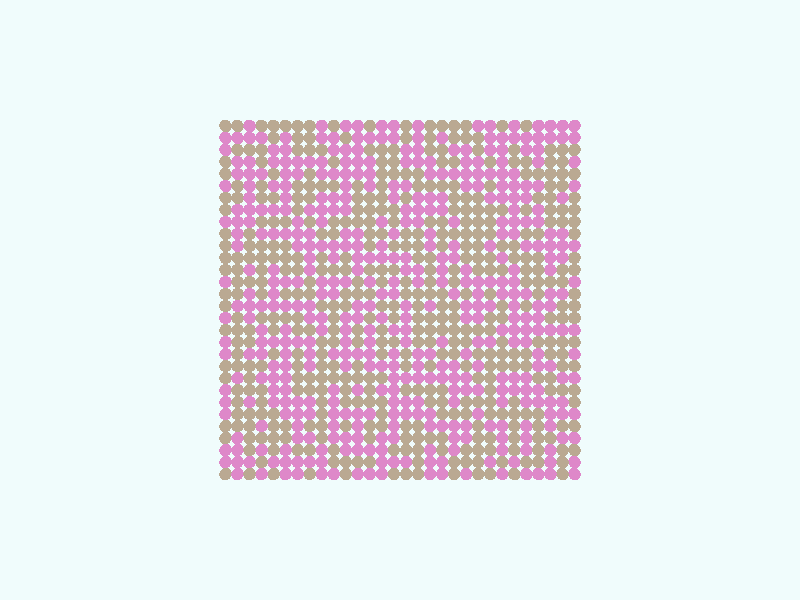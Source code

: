 global_settings {
  assumed_gamma 1
}
light_source {
  <-0.6, 1.6, 3.7>*10000
  rgb 1.3
}
camera {
  location <0,0,100>
  look_at <0,0,0>
}
background {
  color rgb < 0.87, 0.97, 0.97 >
}
sphere {
< -29.0, -29.0, 0 >, 1.0

pigment { color rgb < 0.7292656425278004, 0.2456819804589997, 0.582647813828618 >
}}
sphere {
< -29.0, -27.0, 0 >, 1.0

pigment { color rgb < 0.7292656425278004, 0.2456819804589997, 0.582647813828618 >
}}
sphere {
< -29.0, -25.0, 0 >, 1.0

pigment { color rgb < 0.48974618755904287, 0.39486654101732555, 0.28932828350636985 >
}}
sphere {
< -29.0, -23.0, 0 >, 1.0

pigment { color rgb < 0.7292656425278004, 0.2456819804589997, 0.582647813828618 >
}}
sphere {
< -29.0, -21.0, 0 >, 1.0

pigment { color rgb < 0.48974618755904287, 0.39486654101732555, 0.28932828350636985 >
}}
sphere {
< -29.0, -19.0, 0 >, 1.0

pigment { color rgb < 0.7292656425278004, 0.2456819804589997, 0.582647813828618 >
}}
sphere {
< -29.0, -17.0, 0 >, 1.0

pigment { color rgb < 0.48974618755904287, 0.39486654101732555, 0.28932828350636985 >
}}
sphere {
< -29.0, -15.0, 0 >, 1.0

pigment { color rgb < 0.48974618755904287, 0.39486654101732555, 0.28932828350636985 >
}}
sphere {
< -29.0, -13.0, 0 >, 1.0

pigment { color rgb < 0.7292656425278004, 0.2456819804589997, 0.582647813828618 >
}}
sphere {
< -29.0, -11.0, 0 >, 1.0

pigment { color rgb < 0.48974618755904287, 0.39486654101732555, 0.28932828350636985 >
}}
sphere {
< -29.0, -9.0, 0 >, 1.0

pigment { color rgb < 0.7292656425278004, 0.2456819804589997, 0.582647813828618 >
}}
sphere {
< -29.0, -7.0, 0 >, 1.0

pigment { color rgb < 0.48974618755904287, 0.39486654101732555, 0.28932828350636985 >
}}
sphere {
< -29.0, -5.0, 0 >, 1.0

pigment { color rgb < 0.7292656425278004, 0.2456819804589997, 0.582647813828618 >
}}
sphere {
< -29.0, -3.0, 0 >, 1.0

pigment { color rgb < 0.48974618755904287, 0.39486654101732555, 0.28932828350636985 >
}}
sphere {
< -29.0, -1.0, 0 >, 1.0

pigment { color rgb < 0.48974618755904287, 0.39486654101732555, 0.28932828350636985 >
}}
sphere {
< -29.0, 1.0, 0 >, 1.0

pigment { color rgb < 0.48974618755904287, 0.39486654101732555, 0.28932828350636985 >
}}
sphere {
< -29.0, 3.0, 0 >, 1.0

pigment { color rgb < 0.7292656425278004, 0.2456819804589997, 0.582647813828618 >
}}
sphere {
< -29.0, 5.0, 0 >, 1.0

pigment { color rgb < 0.48974618755904287, 0.39486654101732555, 0.28932828350636985 >
}}
sphere {
< -29.0, 7.0, 0 >, 1.0

pigment { color rgb < 0.48974618755904287, 0.39486654101732555, 0.28932828350636985 >
}}
sphere {
< -29.0, 9.0, 0 >, 1.0

pigment { color rgb < 0.7292656425278004, 0.2456819804589997, 0.582647813828618 >
}}
sphere {
< -29.0, 11.0, 0 >, 1.0

pigment { color rgb < 0.48974618755904287, 0.39486654101732555, 0.28932828350636985 >
}}
sphere {
< -29.0, 13.0, 0 >, 1.0

pigment { color rgb < 0.48974618755904287, 0.39486654101732555, 0.28932828350636985 >
}}
sphere {
< -29.0, 15.0, 0 >, 1.0

pigment { color rgb < 0.48974618755904287, 0.39486654101732555, 0.28932828350636985 >
}}
sphere {
< -29.0, 17.0, 0 >, 1.0

pigment { color rgb < 0.48974618755904287, 0.39486654101732555, 0.28932828350636985 >
}}
sphere {
< -29.0, 19.0, 0 >, 1.0

pigment { color rgb < 0.7292656425278004, 0.2456819804589997, 0.582647813828618 >
}}
sphere {
< -29.0, 21.0, 0 >, 1.0

pigment { color rgb < 0.48974618755904287, 0.39486654101732555, 0.28932828350636985 >
}}
sphere {
< -29.0, 23.0, 0 >, 1.0

pigment { color rgb < 0.7292656425278004, 0.2456819804589997, 0.582647813828618 >
}}
sphere {
< -29.0, 25.0, 0 >, 1.0

pigment { color rgb < 0.48974618755904287, 0.39486654101732555, 0.28932828350636985 >
}}
sphere {
< -29.0, 27.0, 0 >, 1.0

pigment { color rgb < 0.7292656425278004, 0.2456819804589997, 0.582647813828618 >
}}
sphere {
< -29.0, 29.0, 0 >, 1.0

pigment { color rgb < 0.7292656425278004, 0.2456819804589997, 0.582647813828618 >
}}
sphere {
< -27.0, -29.0, 0 >, 1.0

pigment { color rgb < 0.48974618755904287, 0.39486654101732555, 0.28932828350636985 >
}}
sphere {
< -27.0, -27.0, 0 >, 1.0

pigment { color rgb < 0.48974618755904287, 0.39486654101732555, 0.28932828350636985 >
}}
sphere {
< -27.0, -25.0, 0 >, 1.0

pigment { color rgb < 0.48974618755904287, 0.39486654101732555, 0.28932828350636985 >
}}
sphere {
< -27.0, -23.0, 0 >, 1.0

pigment { color rgb < 0.7292656425278004, 0.2456819804589997, 0.582647813828618 >
}}
sphere {
< -27.0, -21.0, 0 >, 1.0

pigment { color rgb < 0.48974618755904287, 0.39486654101732555, 0.28932828350636985 >
}}
sphere {
< -27.0, -19.0, 0 >, 1.0

pigment { color rgb < 0.7292656425278004, 0.2456819804589997, 0.582647813828618 >
}}
sphere {
< -27.0, -17.0, 0 >, 1.0

pigment { color rgb < 0.7292656425278004, 0.2456819804589997, 0.582647813828618 >
}}
sphere {
< -27.0, -15.0, 0 >, 1.0

pigment { color rgb < 0.48974618755904287, 0.39486654101732555, 0.28932828350636985 >
}}
sphere {
< -27.0, -13.0, 0 >, 1.0

pigment { color rgb < 0.7292656425278004, 0.2456819804589997, 0.582647813828618 >
}}
sphere {
< -27.0, -11.0, 0 >, 1.0

pigment { color rgb < 0.48974618755904287, 0.39486654101732555, 0.28932828350636985 >
}}
sphere {
< -27.0, -9.0, 0 >, 1.0

pigment { color rgb < 0.48974618755904287, 0.39486654101732555, 0.28932828350636985 >
}}
sphere {
< -27.0, -7.0, 0 >, 1.0

pigment { color rgb < 0.48974618755904287, 0.39486654101732555, 0.28932828350636985 >
}}
sphere {
< -27.0, -5.0, 0 >, 1.0

pigment { color rgb < 0.7292656425278004, 0.2456819804589997, 0.582647813828618 >
}}
sphere {
< -27.0, -3.0, 0 >, 1.0

pigment { color rgb < 0.48974618755904287, 0.39486654101732555, 0.28932828350636985 >
}}
sphere {
< -27.0, -1.0, 0 >, 1.0

pigment { color rgb < 0.48974618755904287, 0.39486654101732555, 0.28932828350636985 >
}}
sphere {
< -27.0, 1.0, 0 >, 1.0

pigment { color rgb < 0.7292656425278004, 0.2456819804589997, 0.582647813828618 >
}}
sphere {
< -27.0, 3.0, 0 >, 1.0

pigment { color rgb < 0.48974618755904287, 0.39486654101732555, 0.28932828350636985 >
}}
sphere {
< -27.0, 5.0, 0 >, 1.0

pigment { color rgb < 0.48974618755904287, 0.39486654101732555, 0.28932828350636985 >
}}
sphere {
< -27.0, 7.0, 0 >, 1.0

pigment { color rgb < 0.7292656425278004, 0.2456819804589997, 0.582647813828618 >
}}
sphere {
< -27.0, 9.0, 0 >, 1.0

pigment { color rgb < 0.7292656425278004, 0.2456819804589997, 0.582647813828618 >
}}
sphere {
< -27.0, 11.0, 0 >, 1.0

pigment { color rgb < 0.7292656425278004, 0.2456819804589997, 0.582647813828618 >
}}
sphere {
< -27.0, 13.0, 0 >, 1.0

pigment { color rgb < 0.48974618755904287, 0.39486654101732555, 0.28932828350636985 >
}}
sphere {
< -27.0, 15.0, 0 >, 1.0

pigment { color rgb < 0.48974618755904287, 0.39486654101732555, 0.28932828350636985 >
}}
sphere {
< -27.0, 17.0, 0 >, 1.0

pigment { color rgb < 0.7292656425278004, 0.2456819804589997, 0.582647813828618 >
}}
sphere {
< -27.0, 19.0, 0 >, 1.0

pigment { color rgb < 0.48974618755904287, 0.39486654101732555, 0.28932828350636985 >
}}
sphere {
< -27.0, 21.0, 0 >, 1.0

pigment { color rgb < 0.48974618755904287, 0.39486654101732555, 0.28932828350636985 >
}}
sphere {
< -27.0, 23.0, 0 >, 1.0

pigment { color rgb < 0.48974618755904287, 0.39486654101732555, 0.28932828350636985 >
}}
sphere {
< -27.0, 25.0, 0 >, 1.0

pigment { color rgb < 0.48974618755904287, 0.39486654101732555, 0.28932828350636985 >
}}
sphere {
< -27.0, 27.0, 0 >, 1.0

pigment { color rgb < 0.7292656425278004, 0.2456819804589997, 0.582647813828618 >
}}
sphere {
< -27.0, 29.0, 0 >, 1.0

pigment { color rgb < 0.7292656425278004, 0.2456819804589997, 0.582647813828618 >
}}
sphere {
< -25.0, -29.0, 0 >, 1.0

pigment { color rgb < 0.7292656425278004, 0.2456819804589997, 0.582647813828618 >
}}
sphere {
< -25.0, -27.0, 0 >, 1.0

pigment { color rgb < 0.7292656425278004, 0.2456819804589997, 0.582647813828618 >
}}
sphere {
< -25.0, -25.0, 0 >, 1.0

pigment { color rgb < 0.7292656425278004, 0.2456819804589997, 0.582647813828618 >
}}
sphere {
< -25.0, -23.0, 0 >, 1.0

pigment { color rgb < 0.48974618755904287, 0.39486654101732555, 0.28932828350636985 >
}}
sphere {
< -25.0, -21.0, 0 >, 1.0

pigment { color rgb < 0.7292656425278004, 0.2456819804589997, 0.582647813828618 >
}}
sphere {
< -25.0, -19.0, 0 >, 1.0

pigment { color rgb < 0.7292656425278004, 0.2456819804589997, 0.582647813828618 >
}}
sphere {
< -25.0, -17.0, 0 >, 1.0

pigment { color rgb < 0.7292656425278004, 0.2456819804589997, 0.582647813828618 >
}}
sphere {
< -25.0, -15.0, 0 >, 1.0

pigment { color rgb < 0.48974618755904287, 0.39486654101732555, 0.28932828350636985 >
}}
sphere {
< -25.0, -13.0, 0 >, 1.0

pigment { color rgb < 0.48974618755904287, 0.39486654101732555, 0.28932828350636985 >
}}
sphere {
< -25.0, -11.0, 0 >, 1.0

pigment { color rgb < 0.7292656425278004, 0.2456819804589997, 0.582647813828618 >
}}
sphere {
< -25.0, -9.0, 0 >, 1.0

pigment { color rgb < 0.48974618755904287, 0.39486654101732555, 0.28932828350636985 >
}}
sphere {
< -25.0, -7.0, 0 >, 1.0

pigment { color rgb < 0.48974618755904287, 0.39486654101732555, 0.28932828350636985 >
}}
sphere {
< -25.0, -5.0, 0 >, 1.0

pigment { color rgb < 0.7292656425278004, 0.2456819804589997, 0.582647813828618 >
}}
sphere {
< -25.0, -3.0, 0 >, 1.0

pigment { color rgb < 0.48974618755904287, 0.39486654101732555, 0.28932828350636985 >
}}
sphere {
< -25.0, -1.0, 0 >, 1.0

pigment { color rgb < 0.7292656425278004, 0.2456819804589997, 0.582647813828618 >
}}
sphere {
< -25.0, 1.0, 0 >, 1.0

pigment { color rgb < 0.7292656425278004, 0.2456819804589997, 0.582647813828618 >
}}
sphere {
< -25.0, 3.0, 0 >, 1.0

pigment { color rgb < 0.48974618755904287, 0.39486654101732555, 0.28932828350636985 >
}}
sphere {
< -25.0, 5.0, 0 >, 1.0

pigment { color rgb < 0.7292656425278004, 0.2456819804589997, 0.582647813828618 >
}}
sphere {
< -25.0, 7.0, 0 >, 1.0

pigment { color rgb < 0.7292656425278004, 0.2456819804589997, 0.582647813828618 >
}}
sphere {
< -25.0, 9.0, 0 >, 1.0

pigment { color rgb < 0.7292656425278004, 0.2456819804589997, 0.582647813828618 >
}}
sphere {
< -25.0, 11.0, 0 >, 1.0

pigment { color rgb < 0.7292656425278004, 0.2456819804589997, 0.582647813828618 >
}}
sphere {
< -25.0, 13.0, 0 >, 1.0

pigment { color rgb < 0.48974618755904287, 0.39486654101732555, 0.28932828350636985 >
}}
sphere {
< -25.0, 15.0, 0 >, 1.0

pigment { color rgb < 0.48974618755904287, 0.39486654101732555, 0.28932828350636985 >
}}
sphere {
< -25.0, 17.0, 0 >, 1.0

pigment { color rgb < 0.48974618755904287, 0.39486654101732555, 0.28932828350636985 >
}}
sphere {
< -25.0, 19.0, 0 >, 1.0

pigment { color rgb < 0.48974618755904287, 0.39486654101732555, 0.28932828350636985 >
}}
sphere {
< -25.0, 21.0, 0 >, 1.0

pigment { color rgb < 0.48974618755904287, 0.39486654101732555, 0.28932828350636985 >
}}
sphere {
< -25.0, 23.0, 0 >, 1.0

pigment { color rgb < 0.48974618755904287, 0.39486654101732555, 0.28932828350636985 >
}}
sphere {
< -25.0, 25.0, 0 >, 1.0

pigment { color rgb < 0.48974618755904287, 0.39486654101732555, 0.28932828350636985 >
}}
sphere {
< -25.0, 27.0, 0 >, 1.0

pigment { color rgb < 0.7292656425278004, 0.2456819804589997, 0.582647813828618 >
}}
sphere {
< -25.0, 29.0, 0 >, 1.0

pigment { color rgb < 0.7292656425278004, 0.2456819804589997, 0.582647813828618 >
}}
sphere {
< -23.0, -29.0, 0 >, 1.0

pigment { color rgb < 0.7292656425278004, 0.2456819804589997, 0.582647813828618 >
}}
sphere {
< -23.0, -27.0, 0 >, 1.0

pigment { color rgb < 0.48974618755904287, 0.39486654101732555, 0.28932828350636985 >
}}
sphere {
< -23.0, -25.0, 0 >, 1.0

pigment { color rgb < 0.48974618755904287, 0.39486654101732555, 0.28932828350636985 >
}}
sphere {
< -23.0, -23.0, 0 >, 1.0

pigment { color rgb < 0.48974618755904287, 0.39486654101732555, 0.28932828350636985 >
}}
sphere {
< -23.0, -21.0, 0 >, 1.0

pigment { color rgb < 0.48974618755904287, 0.39486654101732555, 0.28932828350636985 >
}}
sphere {
< -23.0, -19.0, 0 >, 1.0

pigment { color rgb < 0.48974618755904287, 0.39486654101732555, 0.28932828350636985 >
}}
sphere {
< -23.0, -17.0, 0 >, 1.0

pigment { color rgb < 0.7292656425278004, 0.2456819804589997, 0.582647813828618 >
}}
sphere {
< -23.0, -15.0, 0 >, 1.0

pigment { color rgb < 0.7292656425278004, 0.2456819804589997, 0.582647813828618 >
}}
sphere {
< -23.0, -13.0, 0 >, 1.0

pigment { color rgb < 0.48974618755904287, 0.39486654101732555, 0.28932828350636985 >
}}
sphere {
< -23.0, -11.0, 0 >, 1.0

pigment { color rgb < 0.7292656425278004, 0.2456819804589997, 0.582647813828618 >
}}
sphere {
< -23.0, -9.0, 0 >, 1.0

pigment { color rgb < 0.7292656425278004, 0.2456819804589997, 0.582647813828618 >
}}
sphere {
< -23.0, -7.0, 0 >, 1.0

pigment { color rgb < 0.48974618755904287, 0.39486654101732555, 0.28932828350636985 >
}}
sphere {
< -23.0, -5.0, 0 >, 1.0

pigment { color rgb < 0.7292656425278004, 0.2456819804589997, 0.582647813828618 >
}}
sphere {
< -23.0, -3.0, 0 >, 1.0

pigment { color rgb < 0.7292656425278004, 0.2456819804589997, 0.582647813828618 >
}}
sphere {
< -23.0, -1.0, 0 >, 1.0

pigment { color rgb < 0.7292656425278004, 0.2456819804589997, 0.582647813828618 >
}}
sphere {
< -23.0, 1.0, 0 >, 1.0

pigment { color rgb < 0.48974618755904287, 0.39486654101732555, 0.28932828350636985 >
}}
sphere {
< -23.0, 3.0, 0 >, 1.0

pigment { color rgb < 0.48974618755904287, 0.39486654101732555, 0.28932828350636985 >
}}
sphere {
< -23.0, 5.0, 0 >, 1.0

pigment { color rgb < 0.48974618755904287, 0.39486654101732555, 0.28932828350636985 >
}}
sphere {
< -23.0, 7.0, 0 >, 1.0

pigment { color rgb < 0.48974618755904287, 0.39486654101732555, 0.28932828350636985 >
}}
sphere {
< -23.0, 9.0, 0 >, 1.0

pigment { color rgb < 0.7292656425278004, 0.2456819804589997, 0.582647813828618 >
}}
sphere {
< -23.0, 11.0, 0 >, 1.0

pigment { color rgb < 0.48974618755904287, 0.39486654101732555, 0.28932828350636985 >
}}
sphere {
< -23.0, 13.0, 0 >, 1.0

pigment { color rgb < 0.7292656425278004, 0.2456819804589997, 0.582647813828618 >
}}
sphere {
< -23.0, 15.0, 0 >, 1.0

pigment { color rgb < 0.7292656425278004, 0.2456819804589997, 0.582647813828618 >
}}
sphere {
< -23.0, 17.0, 0 >, 1.0

pigment { color rgb < 0.48974618755904287, 0.39486654101732555, 0.28932828350636985 >
}}
sphere {
< -23.0, 19.0, 0 >, 1.0

pigment { color rgb < 0.7292656425278004, 0.2456819804589997, 0.582647813828618 >
}}
sphere {
< -23.0, 21.0, 0 >, 1.0

pigment { color rgb < 0.48974618755904287, 0.39486654101732555, 0.28932828350636985 >
}}
sphere {
< -23.0, 23.0, 0 >, 1.0

pigment { color rgb < 0.7292656425278004, 0.2456819804589997, 0.582647813828618 >
}}
sphere {
< -23.0, 25.0, 0 >, 1.0

pigment { color rgb < 0.7292656425278004, 0.2456819804589997, 0.582647813828618 >
}}
sphere {
< -23.0, 27.0, 0 >, 1.0

pigment { color rgb < 0.7292656425278004, 0.2456819804589997, 0.582647813828618 >
}}
sphere {
< -23.0, 29.0, 0 >, 1.0

pigment { color rgb < 0.7292656425278004, 0.2456819804589997, 0.582647813828618 >
}}
sphere {
< -21.0, -29.0, 0 >, 1.0

pigment { color rgb < 0.7292656425278004, 0.2456819804589997, 0.582647813828618 >
}}
sphere {
< -21.0, -27.0, 0 >, 1.0

pigment { color rgb < 0.48974618755904287, 0.39486654101732555, 0.28932828350636985 >
}}
sphere {
< -21.0, -25.0, 0 >, 1.0

pigment { color rgb < 0.7292656425278004, 0.2456819804589997, 0.582647813828618 >
}}
sphere {
< -21.0, -23.0, 0 >, 1.0

pigment { color rgb < 0.7292656425278004, 0.2456819804589997, 0.582647813828618 >
}}
sphere {
< -21.0, -21.0, 0 >, 1.0

pigment { color rgb < 0.7292656425278004, 0.2456819804589997, 0.582647813828618 >
}}
sphere {
< -21.0, -19.0, 0 >, 1.0

pigment { color rgb < 0.48974618755904287, 0.39486654101732555, 0.28932828350636985 >
}}
sphere {
< -21.0, -17.0, 0 >, 1.0

pigment { color rgb < 0.7292656425278004, 0.2456819804589997, 0.582647813828618 >
}}
sphere {
< -21.0, -15.0, 0 >, 1.0

pigment { color rgb < 0.7292656425278004, 0.2456819804589997, 0.582647813828618 >
}}
sphere {
< -21.0, -13.0, 0 >, 1.0

pigment { color rgb < 0.7292656425278004, 0.2456819804589997, 0.582647813828618 >
}}
sphere {
< -21.0, -11.0, 0 >, 1.0

pigment { color rgb < 0.48974618755904287, 0.39486654101732555, 0.28932828350636985 >
}}
sphere {
< -21.0, -9.0, 0 >, 1.0

pigment { color rgb < 0.48974618755904287, 0.39486654101732555, 0.28932828350636985 >
}}
sphere {
< -21.0, -7.0, 0 >, 1.0

pigment { color rgb < 0.7292656425278004, 0.2456819804589997, 0.582647813828618 >
}}
sphere {
< -21.0, -5.0, 0 >, 1.0

pigment { color rgb < 0.7292656425278004, 0.2456819804589997, 0.582647813828618 >
}}
sphere {
< -21.0, -3.0, 0 >, 1.0

pigment { color rgb < 0.7292656425278004, 0.2456819804589997, 0.582647813828618 >
}}
sphere {
< -21.0, -1.0, 0 >, 1.0

pigment { color rgb < 0.48974618755904287, 0.39486654101732555, 0.28932828350636985 >
}}
sphere {
< -21.0, 1.0, 0 >, 1.0

pigment { color rgb < 0.7292656425278004, 0.2456819804589997, 0.582647813828618 >
}}
sphere {
< -21.0, 3.0, 0 >, 1.0

pigment { color rgb < 0.48974618755904287, 0.39486654101732555, 0.28932828350636985 >
}}
sphere {
< -21.0, 5.0, 0 >, 1.0

pigment { color rgb < 0.48974618755904287, 0.39486654101732555, 0.28932828350636985 >
}}
sphere {
< -21.0, 7.0, 0 >, 1.0

pigment { color rgb < 0.48974618755904287, 0.39486654101732555, 0.28932828350636985 >
}}
sphere {
< -21.0, 9.0, 0 >, 1.0

pigment { color rgb < 0.7292656425278004, 0.2456819804589997, 0.582647813828618 >
}}
sphere {
< -21.0, 11.0, 0 >, 1.0

pigment { color rgb < 0.48974618755904287, 0.39486654101732555, 0.28932828350636985 >
}}
sphere {
< -21.0, 13.0, 0 >, 1.0

pigment { color rgb < 0.7292656425278004, 0.2456819804589997, 0.582647813828618 >
}}
sphere {
< -21.0, 15.0, 0 >, 1.0

pigment { color rgb < 0.48974618755904287, 0.39486654101732555, 0.28932828350636985 >
}}
sphere {
< -21.0, 17.0, 0 >, 1.0

pigment { color rgb < 0.7292656425278004, 0.2456819804589997, 0.582647813828618 >
}}
sphere {
< -21.0, 19.0, 0 >, 1.0

pigment { color rgb < 0.7292656425278004, 0.2456819804589997, 0.582647813828618 >
}}
sphere {
< -21.0, 21.0, 0 >, 1.0

pigment { color rgb < 0.48974618755904287, 0.39486654101732555, 0.28932828350636985 >
}}
sphere {
< -21.0, 23.0, 0 >, 1.0

pigment { color rgb < 0.48974618755904287, 0.39486654101732555, 0.28932828350636985 >
}}
sphere {
< -21.0, 25.0, 0 >, 1.0

pigment { color rgb < 0.7292656425278004, 0.2456819804589997, 0.582647813828618 >
}}
sphere {
< -21.0, 27.0, 0 >, 1.0

pigment { color rgb < 0.7292656425278004, 0.2456819804589997, 0.582647813828618 >
}}
sphere {
< -21.0, 29.0, 0 >, 1.0

pigment { color rgb < 0.48974618755904287, 0.39486654101732555, 0.28932828350636985 >
}}
sphere {
< -19.0, -29.0, 0 >, 1.0

pigment { color rgb < 0.48974618755904287, 0.39486654101732555, 0.28932828350636985 >
}}
sphere {
< -19.0, -27.0, 0 >, 1.0

pigment { color rgb < 0.7292656425278004, 0.2456819804589997, 0.582647813828618 >
}}
sphere {
< -19.0, -25.0, 0 >, 1.0

pigment { color rgb < 0.48974618755904287, 0.39486654101732555, 0.28932828350636985 >
}}
sphere {
< -19.0, -23.0, 0 >, 1.0

pigment { color rgb < 0.48974618755904287, 0.39486654101732555, 0.28932828350636985 >
}}
sphere {
< -19.0, -21.0, 0 >, 1.0

pigment { color rgb < 0.48974618755904287, 0.39486654101732555, 0.28932828350636985 >
}}
sphere {
< -19.0, -19.0, 0 >, 1.0

pigment { color rgb < 0.48974618755904287, 0.39486654101732555, 0.28932828350636985 >
}}
sphere {
< -19.0, -17.0, 0 >, 1.0

pigment { color rgb < 0.48974618755904287, 0.39486654101732555, 0.28932828350636985 >
}}
sphere {
< -19.0, -15.0, 0 >, 1.0

pigment { color rgb < 0.7292656425278004, 0.2456819804589997, 0.582647813828618 >
}}
sphere {
< -19.0, -13.0, 0 >, 1.0

pigment { color rgb < 0.7292656425278004, 0.2456819804589997, 0.582647813828618 >
}}
sphere {
< -19.0, -11.0, 0 >, 1.0

pigment { color rgb < 0.48974618755904287, 0.39486654101732555, 0.28932828350636985 >
}}
sphere {
< -19.0, -9.0, 0 >, 1.0

pigment { color rgb < 0.48974618755904287, 0.39486654101732555, 0.28932828350636985 >
}}
sphere {
< -19.0, -7.0, 0 >, 1.0

pigment { color rgb < 0.7292656425278004, 0.2456819804589997, 0.582647813828618 >
}}
sphere {
< -19.0, -5.0, 0 >, 1.0

pigment { color rgb < 0.7292656425278004, 0.2456819804589997, 0.582647813828618 >
}}
sphere {
< -19.0, -3.0, 0 >, 1.0

pigment { color rgb < 0.7292656425278004, 0.2456819804589997, 0.582647813828618 >
}}
sphere {
< -19.0, -1.0, 0 >, 1.0

pigment { color rgb < 0.7292656425278004, 0.2456819804589997, 0.582647813828618 >
}}
sphere {
< -19.0, 1.0, 0 >, 1.0

pigment { color rgb < 0.7292656425278004, 0.2456819804589997, 0.582647813828618 >
}}
sphere {
< -19.0, 3.0, 0 >, 1.0

pigment { color rgb < 0.7292656425278004, 0.2456819804589997, 0.582647813828618 >
}}
sphere {
< -19.0, 5.0, 0 >, 1.0

pigment { color rgb < 0.7292656425278004, 0.2456819804589997, 0.582647813828618 >
}}
sphere {
< -19.0, 7.0, 0 >, 1.0

pigment { color rgb < 0.48974618755904287, 0.39486654101732555, 0.28932828350636985 >
}}
sphere {
< -19.0, 9.0, 0 >, 1.0

pigment { color rgb < 0.48974618755904287, 0.39486654101732555, 0.28932828350636985 >
}}
sphere {
< -19.0, 11.0, 0 >, 1.0

pigment { color rgb < 0.7292656425278004, 0.2456819804589997, 0.582647813828618 >
}}
sphere {
< -19.0, 13.0, 0 >, 1.0

pigment { color rgb < 0.7292656425278004, 0.2456819804589997, 0.582647813828618 >
}}
sphere {
< -19.0, 15.0, 0 >, 1.0

pigment { color rgb < 0.7292656425278004, 0.2456819804589997, 0.582647813828618 >
}}
sphere {
< -19.0, 17.0, 0 >, 1.0

pigment { color rgb < 0.7292656425278004, 0.2456819804589997, 0.582647813828618 >
}}
sphere {
< -19.0, 19.0, 0 >, 1.0

pigment { color rgb < 0.7292656425278004, 0.2456819804589997, 0.582647813828618 >
}}
sphere {
< -19.0, 21.0, 0 >, 1.0

pigment { color rgb < 0.7292656425278004, 0.2456819804589997, 0.582647813828618 >
}}
sphere {
< -19.0, 23.0, 0 >, 1.0

pigment { color rgb < 0.48974618755904287, 0.39486654101732555, 0.28932828350636985 >
}}
sphere {
< -19.0, 25.0, 0 >, 1.0

pigment { color rgb < 0.48974618755904287, 0.39486654101732555, 0.28932828350636985 >
}}
sphere {
< -19.0, 27.0, 0 >, 1.0

pigment { color rgb < 0.7292656425278004, 0.2456819804589997, 0.582647813828618 >
}}
sphere {
< -19.0, 29.0, 0 >, 1.0

pigment { color rgb < 0.7292656425278004, 0.2456819804589997, 0.582647813828618 >
}}
sphere {
< -17.0, -29.0, 0 >, 1.0

pigment { color rgb < 0.7292656425278004, 0.2456819804589997, 0.582647813828618 >
}}
sphere {
< -17.0, -27.0, 0 >, 1.0

pigment { color rgb < 0.48974618755904287, 0.39486654101732555, 0.28932828350636985 >
}}
sphere {
< -17.0, -25.0, 0 >, 1.0

pigment { color rgb < 0.7292656425278004, 0.2456819804589997, 0.582647813828618 >
}}
sphere {
< -17.0, -23.0, 0 >, 1.0

pigment { color rgb < 0.7292656425278004, 0.2456819804589997, 0.582647813828618 >
}}
sphere {
< -17.0, -21.0, 0 >, 1.0

pigment { color rgb < 0.7292656425278004, 0.2456819804589997, 0.582647813828618 >
}}
sphere {
< -17.0, -19.0, 0 >, 1.0

pigment { color rgb < 0.48974618755904287, 0.39486654101732555, 0.28932828350636985 >
}}
sphere {
< -17.0, -17.0, 0 >, 1.0

pigment { color rgb < 0.7292656425278004, 0.2456819804589997, 0.582647813828618 >
}}
sphere {
< -17.0, -15.0, 0 >, 1.0

pigment { color rgb < 0.7292656425278004, 0.2456819804589997, 0.582647813828618 >
}}
sphere {
< -17.0, -13.0, 0 >, 1.0

pigment { color rgb < 0.7292656425278004, 0.2456819804589997, 0.582647813828618 >
}}
sphere {
< -17.0, -11.0, 0 >, 1.0

pigment { color rgb < 0.48974618755904287, 0.39486654101732555, 0.28932828350636985 >
}}
sphere {
< -17.0, -9.0, 0 >, 1.0

pigment { color rgb < 0.48974618755904287, 0.39486654101732555, 0.28932828350636985 >
}}
sphere {
< -17.0, -7.0, 0 >, 1.0

pigment { color rgb < 0.48974618755904287, 0.39486654101732555, 0.28932828350636985 >
}}
sphere {
< -17.0, -5.0, 0 >, 1.0

pigment { color rgb < 0.7292656425278004, 0.2456819804589997, 0.582647813828618 >
}}
sphere {
< -17.0, -3.0, 0 >, 1.0

pigment { color rgb < 0.48974618755904287, 0.39486654101732555, 0.28932828350636985 >
}}
sphere {
< -17.0, -1.0, 0 >, 1.0

pigment { color rgb < 0.48974618755904287, 0.39486654101732555, 0.28932828350636985 >
}}
sphere {
< -17.0, 1.0, 0 >, 1.0

pigment { color rgb < 0.7292656425278004, 0.2456819804589997, 0.582647813828618 >
}}
sphere {
< -17.0, 3.0, 0 >, 1.0

pigment { color rgb < 0.7292656425278004, 0.2456819804589997, 0.582647813828618 >
}}
sphere {
< -17.0, 5.0, 0 >, 1.0

pigment { color rgb < 0.48974618755904287, 0.39486654101732555, 0.28932828350636985 >
}}
sphere {
< -17.0, 7.0, 0 >, 1.0

pigment { color rgb < 0.7292656425278004, 0.2456819804589997, 0.582647813828618 >
}}
sphere {
< -17.0, 9.0, 0 >, 1.0

pigment { color rgb < 0.48974618755904287, 0.39486654101732555, 0.28932828350636985 >
}}
sphere {
< -17.0, 11.0, 0 >, 1.0

pigment { color rgb < 0.7292656425278004, 0.2456819804589997, 0.582647813828618 >
}}
sphere {
< -17.0, 13.0, 0 >, 1.0

pigment { color rgb < 0.7292656425278004, 0.2456819804589997, 0.582647813828618 >
}}
sphere {
< -17.0, 15.0, 0 >, 1.0

pigment { color rgb < 0.48974618755904287, 0.39486654101732555, 0.28932828350636985 >
}}
sphere {
< -17.0, 17.0, 0 >, 1.0

pigment { color rgb < 0.7292656425278004, 0.2456819804589997, 0.582647813828618 >
}}
sphere {
< -17.0, 19.0, 0 >, 1.0

pigment { color rgb < 0.7292656425278004, 0.2456819804589997, 0.582647813828618 >
}}
sphere {
< -17.0, 21.0, 0 >, 1.0

pigment { color rgb < 0.7292656425278004, 0.2456819804589997, 0.582647813828618 >
}}
sphere {
< -17.0, 23.0, 0 >, 1.0

pigment { color rgb < 0.7292656425278004, 0.2456819804589997, 0.582647813828618 >
}}
sphere {
< -17.0, 25.0, 0 >, 1.0

pigment { color rgb < 0.7292656425278004, 0.2456819804589997, 0.582647813828618 >
}}
sphere {
< -17.0, 27.0, 0 >, 1.0

pigment { color rgb < 0.7292656425278004, 0.2456819804589997, 0.582647813828618 >
}}
sphere {
< -17.0, 29.0, 0 >, 1.0

pigment { color rgb < 0.48974618755904287, 0.39486654101732555, 0.28932828350636985 >
}}
sphere {
< -15.0, -29.0, 0 >, 1.0

pigment { color rgb < 0.48974618755904287, 0.39486654101732555, 0.28932828350636985 >
}}
sphere {
< -15.0, -27.0, 0 >, 1.0

pigment { color rgb < 0.7292656425278004, 0.2456819804589997, 0.582647813828618 >
}}
sphere {
< -15.0, -25.0, 0 >, 1.0

pigment { color rgb < 0.48974618755904287, 0.39486654101732555, 0.28932828350636985 >
}}
sphere {
< -15.0, -23.0, 0 >, 1.0

pigment { color rgb < 0.48974618755904287, 0.39486654101732555, 0.28932828350636985 >
}}
sphere {
< -15.0, -21.0, 0 >, 1.0

pigment { color rgb < 0.7292656425278004, 0.2456819804589997, 0.582647813828618 >
}}
sphere {
< -15.0, -19.0, 0 >, 1.0

pigment { color rgb < 0.48974618755904287, 0.39486654101732555, 0.28932828350636985 >
}}
sphere {
< -15.0, -17.0, 0 >, 1.0

pigment { color rgb < 0.48974618755904287, 0.39486654101732555, 0.28932828350636985 >
}}
sphere {
< -15.0, -15.0, 0 >, 1.0

pigment { color rgb < 0.48974618755904287, 0.39486654101732555, 0.28932828350636985 >
}}
sphere {
< -15.0, -13.0, 0 >, 1.0

pigment { color rgb < 0.48974618755904287, 0.39486654101732555, 0.28932828350636985 >
}}
sphere {
< -15.0, -11.0, 0 >, 1.0

pigment { color rgb < 0.48974618755904287, 0.39486654101732555, 0.28932828350636985 >
}}
sphere {
< -15.0, -9.0, 0 >, 1.0

pigment { color rgb < 0.48974618755904287, 0.39486654101732555, 0.28932828350636985 >
}}
sphere {
< -15.0, -7.0, 0 >, 1.0

pigment { color rgb < 0.7292656425278004, 0.2456819804589997, 0.582647813828618 >
}}
sphere {
< -15.0, -5.0, 0 >, 1.0

pigment { color rgb < 0.48974618755904287, 0.39486654101732555, 0.28932828350636985 >
}}
sphere {
< -15.0, -3.0, 0 >, 1.0

pigment { color rgb < 0.48974618755904287, 0.39486654101732555, 0.28932828350636985 >
}}
sphere {
< -15.0, -1.0, 0 >, 1.0

pigment { color rgb < 0.7292656425278004, 0.2456819804589997, 0.582647813828618 >
}}
sphere {
< -15.0, 1.0, 0 >, 1.0

pigment { color rgb < 0.48974618755904287, 0.39486654101732555, 0.28932828350636985 >
}}
sphere {
< -15.0, 3.0, 0 >, 1.0

pigment { color rgb < 0.7292656425278004, 0.2456819804589997, 0.582647813828618 >
}}
sphere {
< -15.0, 5.0, 0 >, 1.0

pigment { color rgb < 0.48974618755904287, 0.39486654101732555, 0.28932828350636985 >
}}
sphere {
< -15.0, 7.0, 0 >, 1.0

pigment { color rgb < 0.48974618755904287, 0.39486654101732555, 0.28932828350636985 >
}}
sphere {
< -15.0, 9.0, 0 >, 1.0

pigment { color rgb < 0.7292656425278004, 0.2456819804589997, 0.582647813828618 >
}}
sphere {
< -15.0, 11.0, 0 >, 1.0

pigment { color rgb < 0.48974618755904287, 0.39486654101732555, 0.28932828350636985 >
}}
sphere {
< -15.0, 13.0, 0 >, 1.0

pigment { color rgb < 0.48974618755904287, 0.39486654101732555, 0.28932828350636985 >
}}
sphere {
< -15.0, 15.0, 0 >, 1.0

pigment { color rgb < 0.48974618755904287, 0.39486654101732555, 0.28932828350636985 >
}}
sphere {
< -15.0, 17.0, 0 >, 1.0

pigment { color rgb < 0.7292656425278004, 0.2456819804589997, 0.582647813828618 >
}}
sphere {
< -15.0, 19.0, 0 >, 1.0

pigment { color rgb < 0.48974618755904287, 0.39486654101732555, 0.28932828350636985 >
}}
sphere {
< -15.0, 21.0, 0 >, 1.0

pigment { color rgb < 0.7292656425278004, 0.2456819804589997, 0.582647813828618 >
}}
sphere {
< -15.0, 23.0, 0 >, 1.0

pigment { color rgb < 0.48974618755904287, 0.39486654101732555, 0.28932828350636985 >
}}
sphere {
< -15.0, 25.0, 0 >, 1.0

pigment { color rgb < 0.7292656425278004, 0.2456819804589997, 0.582647813828618 >
}}
sphere {
< -15.0, 27.0, 0 >, 1.0

pigment { color rgb < 0.7292656425278004, 0.2456819804589997, 0.582647813828618 >
}}
sphere {
< -15.0, 29.0, 0 >, 1.0

pigment { color rgb < 0.7292656425278004, 0.2456819804589997, 0.582647813828618 >
}}
sphere {
< -13.0, -29.0, 0 >, 1.0

pigment { color rgb < 0.48974618755904287, 0.39486654101732555, 0.28932828350636985 >
}}
sphere {
< -13.0, -27.0, 0 >, 1.0

pigment { color rgb < 0.48974618755904287, 0.39486654101732555, 0.28932828350636985 >
}}
sphere {
< -13.0, -25.0, 0 >, 1.0

pigment { color rgb < 0.48974618755904287, 0.39486654101732555, 0.28932828350636985 >
}}
sphere {
< -13.0, -23.0, 0 >, 1.0

pigment { color rgb < 0.48974618755904287, 0.39486654101732555, 0.28932828350636985 >
}}
sphere {
< -13.0, -21.0, 0 >, 1.0

pigment { color rgb < 0.48974618755904287, 0.39486654101732555, 0.28932828350636985 >
}}
sphere {
< -13.0, -19.0, 0 >, 1.0

pigment { color rgb < 0.7292656425278004, 0.2456819804589997, 0.582647813828618 >
}}
sphere {
< -13.0, -17.0, 0 >, 1.0

pigment { color rgb < 0.48974618755904287, 0.39486654101732555, 0.28932828350636985 >
}}
sphere {
< -13.0, -15.0, 0 >, 1.0

pigment { color rgb < 0.7292656425278004, 0.2456819804589997, 0.582647813828618 >
}}
sphere {
< -13.0, -13.0, 0 >, 1.0

pigment { color rgb < 0.48974618755904287, 0.39486654101732555, 0.28932828350636985 >
}}
sphere {
< -13.0, -11.0, 0 >, 1.0

pigment { color rgb < 0.7292656425278004, 0.2456819804589997, 0.582647813828618 >
}}
sphere {
< -13.0, -9.0, 0 >, 1.0

pigment { color rgb < 0.48974618755904287, 0.39486654101732555, 0.28932828350636985 >
}}
sphere {
< -13.0, -7.0, 0 >, 1.0

pigment { color rgb < 0.7292656425278004, 0.2456819804589997, 0.582647813828618 >
}}
sphere {
< -13.0, -5.0, 0 >, 1.0

pigment { color rgb < 0.48974618755904287, 0.39486654101732555, 0.28932828350636985 >
}}
sphere {
< -13.0, -3.0, 0 >, 1.0

pigment { color rgb < 0.7292656425278004, 0.2456819804589997, 0.582647813828618 >
}}
sphere {
< -13.0, -1.0, 0 >, 1.0

pigment { color rgb < 0.7292656425278004, 0.2456819804589997, 0.582647813828618 >
}}
sphere {
< -13.0, 1.0, 0 >, 1.0

pigment { color rgb < 0.7292656425278004, 0.2456819804589997, 0.582647813828618 >
}}
sphere {
< -13.0, 3.0, 0 >, 1.0

pigment { color rgb < 0.7292656425278004, 0.2456819804589997, 0.582647813828618 >
}}
sphere {
< -13.0, 5.0, 0 >, 1.0

pigment { color rgb < 0.48974618755904287, 0.39486654101732555, 0.28932828350636985 >
}}
sphere {
< -13.0, 7.0, 0 >, 1.0

pigment { color rgb < 0.48974618755904287, 0.39486654101732555, 0.28932828350636985 >
}}
sphere {
< -13.0, 9.0, 0 >, 1.0

pigment { color rgb < 0.48974618755904287, 0.39486654101732555, 0.28932828350636985 >
}}
sphere {
< -13.0, 11.0, 0 >, 1.0

pigment { color rgb < 0.48974618755904287, 0.39486654101732555, 0.28932828350636985 >
}}
sphere {
< -13.0, 13.0, 0 >, 1.0

pigment { color rgb < 0.48974618755904287, 0.39486654101732555, 0.28932828350636985 >
}}
sphere {
< -13.0, 15.0, 0 >, 1.0

pigment { color rgb < 0.48974618755904287, 0.39486654101732555, 0.28932828350636985 >
}}
sphere {
< -13.0, 17.0, 0 >, 1.0

pigment { color rgb < 0.48974618755904287, 0.39486654101732555, 0.28932828350636985 >
}}
sphere {
< -13.0, 19.0, 0 >, 1.0

pigment { color rgb < 0.7292656425278004, 0.2456819804589997, 0.582647813828618 >
}}
sphere {
< -13.0, 21.0, 0 >, 1.0

pigment { color rgb < 0.7292656425278004, 0.2456819804589997, 0.582647813828618 >
}}
sphere {
< -13.0, 23.0, 0 >, 1.0

pigment { color rgb < 0.7292656425278004, 0.2456819804589997, 0.582647813828618 >
}}
sphere {
< -13.0, 25.0, 0 >, 1.0

pigment { color rgb < 0.48974618755904287, 0.39486654101732555, 0.28932828350636985 >
}}
sphere {
< -13.0, 27.0, 0 >, 1.0

pigment { color rgb < 0.48974618755904287, 0.39486654101732555, 0.28932828350636985 >
}}
sphere {
< -13.0, 29.0, 0 >, 1.0

pigment { color rgb < 0.7292656425278004, 0.2456819804589997, 0.582647813828618 >
}}
sphere {
< -11.0, -29.0, 0 >, 1.0

pigment { color rgb < 0.7292656425278004, 0.2456819804589997, 0.582647813828618 >
}}
sphere {
< -11.0, -27.0, 0 >, 1.0

pigment { color rgb < 0.48974618755904287, 0.39486654101732555, 0.28932828350636985 >
}}
sphere {
< -11.0, -25.0, 0 >, 1.0

pigment { color rgb < 0.48974618755904287, 0.39486654101732555, 0.28932828350636985 >
}}
sphere {
< -11.0, -23.0, 0 >, 1.0

pigment { color rgb < 0.7292656425278004, 0.2456819804589997, 0.582647813828618 >
}}
sphere {
< -11.0, -21.0, 0 >, 1.0

pigment { color rgb < 0.7292656425278004, 0.2456819804589997, 0.582647813828618 >
}}
sphere {
< -11.0, -19.0, 0 >, 1.0

pigment { color rgb < 0.48974618755904287, 0.39486654101732555, 0.28932828350636985 >
}}
sphere {
< -11.0, -17.0, 0 >, 1.0

pigment { color rgb < 0.48974618755904287, 0.39486654101732555, 0.28932828350636985 >
}}
sphere {
< -11.0, -15.0, 0 >, 1.0

pigment { color rgb < 0.7292656425278004, 0.2456819804589997, 0.582647813828618 >
}}
sphere {
< -11.0, -13.0, 0 >, 1.0

pigment { color rgb < 0.7292656425278004, 0.2456819804589997, 0.582647813828618 >
}}
sphere {
< -11.0, -11.0, 0 >, 1.0

pigment { color rgb < 0.48974618755904287, 0.39486654101732555, 0.28932828350636985 >
}}
sphere {
< -11.0, -9.0, 0 >, 1.0

pigment { color rgb < 0.7292656425278004, 0.2456819804589997, 0.582647813828618 >
}}
sphere {
< -11.0, -7.0, 0 >, 1.0

pigment { color rgb < 0.48974618755904287, 0.39486654101732555, 0.28932828350636985 >
}}
sphere {
< -11.0, -5.0, 0 >, 1.0

pigment { color rgb < 0.48974618755904287, 0.39486654101732555, 0.28932828350636985 >
}}
sphere {
< -11.0, -3.0, 0 >, 1.0

pigment { color rgb < 0.7292656425278004, 0.2456819804589997, 0.582647813828618 >
}}
sphere {
< -11.0, -1.0, 0 >, 1.0

pigment { color rgb < 0.7292656425278004, 0.2456819804589997, 0.582647813828618 >
}}
sphere {
< -11.0, 1.0, 0 >, 1.0

pigment { color rgb < 0.48974618755904287, 0.39486654101732555, 0.28932828350636985 >
}}
sphere {
< -11.0, 3.0, 0 >, 1.0

pigment { color rgb < 0.7292656425278004, 0.2456819804589997, 0.582647813828618 >
}}
sphere {
< -11.0, 5.0, 0 >, 1.0

pigment { color rgb < 0.7292656425278004, 0.2456819804589997, 0.582647813828618 >
}}
sphere {
< -11.0, 7.0, 0 >, 1.0

pigment { color rgb < 0.48974618755904287, 0.39486654101732555, 0.28932828350636985 >
}}
sphere {
< -11.0, 9.0, 0 >, 1.0

pigment { color rgb < 0.48974618755904287, 0.39486654101732555, 0.28932828350636985 >
}}
sphere {
< -11.0, 11.0, 0 >, 1.0

pigment { color rgb < 0.48974618755904287, 0.39486654101732555, 0.28932828350636985 >
}}
sphere {
< -11.0, 13.0, 0 >, 1.0

pigment { color rgb < 0.48974618755904287, 0.39486654101732555, 0.28932828350636985 >
}}
sphere {
< -11.0, 15.0, 0 >, 1.0

pigment { color rgb < 0.48974618755904287, 0.39486654101732555, 0.28932828350636985 >
}}
sphere {
< -11.0, 17.0, 0 >, 1.0

pigment { color rgb < 0.48974618755904287, 0.39486654101732555, 0.28932828350636985 >
}}
sphere {
< -11.0, 19.0, 0 >, 1.0

pigment { color rgb < 0.7292656425278004, 0.2456819804589997, 0.582647813828618 >
}}
sphere {
< -11.0, 21.0, 0 >, 1.0

pigment { color rgb < 0.7292656425278004, 0.2456819804589997, 0.582647813828618 >
}}
sphere {
< -11.0, 23.0, 0 >, 1.0

pigment { color rgb < 0.7292656425278004, 0.2456819804589997, 0.582647813828618 >
}}
sphere {
< -11.0, 25.0, 0 >, 1.0

pigment { color rgb < 0.7292656425278004, 0.2456819804589997, 0.582647813828618 >
}}
sphere {
< -11.0, 27.0, 0 >, 1.0

pigment { color rgb < 0.48974618755904287, 0.39486654101732555, 0.28932828350636985 >
}}
sphere {
< -11.0, 29.0, 0 >, 1.0

pigment { color rgb < 0.48974618755904287, 0.39486654101732555, 0.28932828350636985 >
}}
sphere {
< -9.0, -29.0, 0 >, 1.0

pigment { color rgb < 0.48974618755904287, 0.39486654101732555, 0.28932828350636985 >
}}
sphere {
< -9.0, -27.0, 0 >, 1.0

pigment { color rgb < 0.48974618755904287, 0.39486654101732555, 0.28932828350636985 >
}}
sphere {
< -9.0, -25.0, 0 >, 1.0

pigment { color rgb < 0.7292656425278004, 0.2456819804589997, 0.582647813828618 >
}}
sphere {
< -9.0, -23.0, 0 >, 1.0

pigment { color rgb < 0.7292656425278004, 0.2456819804589997, 0.582647813828618 >
}}
sphere {
< -9.0, -21.0, 0 >, 1.0

pigment { color rgb < 0.7292656425278004, 0.2456819804589997, 0.582647813828618 >
}}
sphere {
< -9.0, -19.0, 0 >, 1.0

pigment { color rgb < 0.48974618755904287, 0.39486654101732555, 0.28932828350636985 >
}}
sphere {
< -9.0, -17.0, 0 >, 1.0

pigment { color rgb < 0.7292656425278004, 0.2456819804589997, 0.582647813828618 >
}}
sphere {
< -9.0, -15.0, 0 >, 1.0

pigment { color rgb < 0.7292656425278004, 0.2456819804589997, 0.582647813828618 >
}}
sphere {
< -9.0, -13.0, 0 >, 1.0

pigment { color rgb < 0.7292656425278004, 0.2456819804589997, 0.582647813828618 >
}}
sphere {
< -9.0, -11.0, 0 >, 1.0

pigment { color rgb < 0.7292656425278004, 0.2456819804589997, 0.582647813828618 >
}}
sphere {
< -9.0, -9.0, 0 >, 1.0

pigment { color rgb < 0.48974618755904287, 0.39486654101732555, 0.28932828350636985 >
}}
sphere {
< -9.0, -7.0, 0 >, 1.0

pigment { color rgb < 0.48974618755904287, 0.39486654101732555, 0.28932828350636985 >
}}
sphere {
< -9.0, -5.0, 0 >, 1.0

pigment { color rgb < 0.48974618755904287, 0.39486654101732555, 0.28932828350636985 >
}}
sphere {
< -9.0, -3.0, 0 >, 1.0

pigment { color rgb < 0.48974618755904287, 0.39486654101732555, 0.28932828350636985 >
}}
sphere {
< -9.0, -1.0, 0 >, 1.0

pigment { color rgb < 0.48974618755904287, 0.39486654101732555, 0.28932828350636985 >
}}
sphere {
< -9.0, 1.0, 0 >, 1.0

pigment { color rgb < 0.7292656425278004, 0.2456819804589997, 0.582647813828618 >
}}
sphere {
< -9.0, 3.0, 0 >, 1.0

pigment { color rgb < 0.48974618755904287, 0.39486654101732555, 0.28932828350636985 >
}}
sphere {
< -9.0, 5.0, 0 >, 1.0

pigment { color rgb < 0.48974618755904287, 0.39486654101732555, 0.28932828350636985 >
}}
sphere {
< -9.0, 7.0, 0 >, 1.0

pigment { color rgb < 0.7292656425278004, 0.2456819804589997, 0.582647813828618 >
}}
sphere {
< -9.0, 9.0, 0 >, 1.0

pigment { color rgb < 0.7292656425278004, 0.2456819804589997, 0.582647813828618 >
}}
sphere {
< -9.0, 11.0, 0 >, 1.0

pigment { color rgb < 0.48974618755904287, 0.39486654101732555, 0.28932828350636985 >
}}
sphere {
< -9.0, 13.0, 0 >, 1.0

pigment { color rgb < 0.7292656425278004, 0.2456819804589997, 0.582647813828618 >
}}
sphere {
< -9.0, 15.0, 0 >, 1.0

pigment { color rgb < 0.48974618755904287, 0.39486654101732555, 0.28932828350636985 >
}}
sphere {
< -9.0, 17.0, 0 >, 1.0

pigment { color rgb < 0.48974618755904287, 0.39486654101732555, 0.28932828350636985 >
}}
sphere {
< -9.0, 19.0, 0 >, 1.0

pigment { color rgb < 0.48974618755904287, 0.39486654101732555, 0.28932828350636985 >
}}
sphere {
< -9.0, 21.0, 0 >, 1.0

pigment { color rgb < 0.7292656425278004, 0.2456819804589997, 0.582647813828618 >
}}
sphere {
< -9.0, 23.0, 0 >, 1.0

pigment { color rgb < 0.48974618755904287, 0.39486654101732555, 0.28932828350636985 >
}}
sphere {
< -9.0, 25.0, 0 >, 1.0

pigment { color rgb < 0.7292656425278004, 0.2456819804589997, 0.582647813828618 >
}}
sphere {
< -9.0, 27.0, 0 >, 1.0

pigment { color rgb < 0.48974618755904287, 0.39486654101732555, 0.28932828350636985 >
}}
sphere {
< -9.0, 29.0, 0 >, 1.0

pigment { color rgb < 0.48974618755904287, 0.39486654101732555, 0.28932828350636985 >
}}
sphere {
< -7.0, -29.0, 0 >, 1.0

pigment { color rgb < 0.7292656425278004, 0.2456819804589997, 0.582647813828618 >
}}
sphere {
< -7.0, -27.0, 0 >, 1.0

pigment { color rgb < 0.7292656425278004, 0.2456819804589997, 0.582647813828618 >
}}
sphere {
< -7.0, -25.0, 0 >, 1.0

pigment { color rgb < 0.48974618755904287, 0.39486654101732555, 0.28932828350636985 >
}}
sphere {
< -7.0, -23.0, 0 >, 1.0

pigment { color rgb < 0.48974618755904287, 0.39486654101732555, 0.28932828350636985 >
}}
sphere {
< -7.0, -21.0, 0 >, 1.0

pigment { color rgb < 0.7292656425278004, 0.2456819804589997, 0.582647813828618 >
}}
sphere {
< -7.0, -19.0, 0 >, 1.0

pigment { color rgb < 0.48974618755904287, 0.39486654101732555, 0.28932828350636985 >
}}
sphere {
< -7.0, -17.0, 0 >, 1.0

pigment { color rgb < 0.48974618755904287, 0.39486654101732555, 0.28932828350636985 >
}}
sphere {
< -7.0, -15.0, 0 >, 1.0

pigment { color rgb < 0.48974618755904287, 0.39486654101732555, 0.28932828350636985 >
}}
sphere {
< -7.0, -13.0, 0 >, 1.0

pigment { color rgb < 0.7292656425278004, 0.2456819804589997, 0.582647813828618 >
}}
sphere {
< -7.0, -11.0, 0 >, 1.0

pigment { color rgb < 0.7292656425278004, 0.2456819804589997, 0.582647813828618 >
}}
sphere {
< -7.0, -9.0, 0 >, 1.0

pigment { color rgb < 0.48974618755904287, 0.39486654101732555, 0.28932828350636985 >
}}
sphere {
< -7.0, -7.0, 0 >, 1.0

pigment { color rgb < 0.7292656425278004, 0.2456819804589997, 0.582647813828618 >
}}
sphere {
< -7.0, -5.0, 0 >, 1.0

pigment { color rgb < 0.48974618755904287, 0.39486654101732555, 0.28932828350636985 >
}}
sphere {
< -7.0, -3.0, 0 >, 1.0

pigment { color rgb < 0.48974618755904287, 0.39486654101732555, 0.28932828350636985 >
}}
sphere {
< -7.0, -1.0, 0 >, 1.0

pigment { color rgb < 0.48974618755904287, 0.39486654101732555, 0.28932828350636985 >
}}
sphere {
< -7.0, 1.0, 0 >, 1.0

pigment { color rgb < 0.48974618755904287, 0.39486654101732555, 0.28932828350636985 >
}}
sphere {
< -7.0, 3.0, 0 >, 1.0

pigment { color rgb < 0.7292656425278004, 0.2456819804589997, 0.582647813828618 >
}}
sphere {
< -7.0, 5.0, 0 >, 1.0

pigment { color rgb < 0.7292656425278004, 0.2456819804589997, 0.582647813828618 >
}}
sphere {
< -7.0, 7.0, 0 >, 1.0

pigment { color rgb < 0.7292656425278004, 0.2456819804589997, 0.582647813828618 >
}}
sphere {
< -7.0, 9.0, 0 >, 1.0

pigment { color rgb < 0.48974618755904287, 0.39486654101732555, 0.28932828350636985 >
}}
sphere {
< -7.0, 11.0, 0 >, 1.0

pigment { color rgb < 0.48974618755904287, 0.39486654101732555, 0.28932828350636985 >
}}
sphere {
< -7.0, 13.0, 0 >, 1.0

pigment { color rgb < 0.48974618755904287, 0.39486654101732555, 0.28932828350636985 >
}}
sphere {
< -7.0, 15.0, 0 >, 1.0

pigment { color rgb < 0.7292656425278004, 0.2456819804589997, 0.582647813828618 >
}}
sphere {
< -7.0, 17.0, 0 >, 1.0

pigment { color rgb < 0.7292656425278004, 0.2456819804589997, 0.582647813828618 >
}}
sphere {
< -7.0, 19.0, 0 >, 1.0

pigment { color rgb < 0.48974618755904287, 0.39486654101732555, 0.28932828350636985 >
}}
sphere {
< -7.0, 21.0, 0 >, 1.0

pigment { color rgb < 0.7292656425278004, 0.2456819804589997, 0.582647813828618 >
}}
sphere {
< -7.0, 23.0, 0 >, 1.0

pigment { color rgb < 0.48974618755904287, 0.39486654101732555, 0.28932828350636985 >
}}
sphere {
< -7.0, 25.0, 0 >, 1.0

pigment { color rgb < 0.48974618755904287, 0.39486654101732555, 0.28932828350636985 >
}}
sphere {
< -7.0, 27.0, 0 >, 1.0

pigment { color rgb < 0.7292656425278004, 0.2456819804589997, 0.582647813828618 >
}}
sphere {
< -7.0, 29.0, 0 >, 1.0

pigment { color rgb < 0.48974618755904287, 0.39486654101732555, 0.28932828350636985 >
}}
sphere {
< -5.0, -29.0, 0 >, 1.0

pigment { color rgb < 0.7292656425278004, 0.2456819804589997, 0.582647813828618 >
}}
sphere {
< -5.0, -27.0, 0 >, 1.0

pigment { color rgb < 0.7292656425278004, 0.2456819804589997, 0.582647813828618 >
}}
sphere {
< -5.0, -25.0, 0 >, 1.0

pigment { color rgb < 0.7292656425278004, 0.2456819804589997, 0.582647813828618 >
}}
sphere {
< -5.0, -23.0, 0 >, 1.0

pigment { color rgb < 0.48974618755904287, 0.39486654101732555, 0.28932828350636985 >
}}
sphere {
< -5.0, -21.0, 0 >, 1.0

pigment { color rgb < 0.7292656425278004, 0.2456819804589997, 0.582647813828618 >
}}
sphere {
< -5.0, -19.0, 0 >, 1.0

pigment { color rgb < 0.7292656425278004, 0.2456819804589997, 0.582647813828618 >
}}
sphere {
< -5.0, -17.0, 0 >, 1.0

pigment { color rgb < 0.48974618755904287, 0.39486654101732555, 0.28932828350636985 >
}}
sphere {
< -5.0, -15.0, 0 >, 1.0

pigment { color rgb < 0.48974618755904287, 0.39486654101732555, 0.28932828350636985 >
}}
sphere {
< -5.0, -13.0, 0 >, 1.0

pigment { color rgb < 0.7292656425278004, 0.2456819804589997, 0.582647813828618 >
}}
sphere {
< -5.0, -11.0, 0 >, 1.0

pigment { color rgb < 0.48974618755904287, 0.39486654101732555, 0.28932828350636985 >
}}
sphere {
< -5.0, -9.0, 0 >, 1.0

pigment { color rgb < 0.7292656425278004, 0.2456819804589997, 0.582647813828618 >
}}
sphere {
< -5.0, -7.0, 0 >, 1.0

pigment { color rgb < 0.48974618755904287, 0.39486654101732555, 0.28932828350636985 >
}}
sphere {
< -5.0, -5.0, 0 >, 1.0

pigment { color rgb < 0.48974618755904287, 0.39486654101732555, 0.28932828350636985 >
}}
sphere {
< -5.0, -3.0, 0 >, 1.0

pigment { color rgb < 0.48974618755904287, 0.39486654101732555, 0.28932828350636985 >
}}
sphere {
< -5.0, -1.0, 0 >, 1.0

pigment { color rgb < 0.7292656425278004, 0.2456819804589997, 0.582647813828618 >
}}
sphere {
< -5.0, 1.0, 0 >, 1.0

pigment { color rgb < 0.48974618755904287, 0.39486654101732555, 0.28932828350636985 >
}}
sphere {
< -5.0, 3.0, 0 >, 1.0

pigment { color rgb < 0.48974618755904287, 0.39486654101732555, 0.28932828350636985 >
}}
sphere {
< -5.0, 5.0, 0 >, 1.0

pigment { color rgb < 0.48974618755904287, 0.39486654101732555, 0.28932828350636985 >
}}
sphere {
< -5.0, 7.0, 0 >, 1.0

pigment { color rgb < 0.48974618755904287, 0.39486654101732555, 0.28932828350636985 >
}}
sphere {
< -5.0, 9.0, 0 >, 1.0

pigment { color rgb < 0.7292656425278004, 0.2456819804589997, 0.582647813828618 >
}}
sphere {
< -5.0, 11.0, 0 >, 1.0

pigment { color rgb < 0.7292656425278004, 0.2456819804589997, 0.582647813828618 >
}}
sphere {
< -5.0, 13.0, 0 >, 1.0

pigment { color rgb < 0.48974618755904287, 0.39486654101732555, 0.28932828350636985 >
}}
sphere {
< -5.0, 15.0, 0 >, 1.0

pigment { color rgb < 0.7292656425278004, 0.2456819804589997, 0.582647813828618 >
}}
sphere {
< -5.0, 17.0, 0 >, 1.0

pigment { color rgb < 0.7292656425278004, 0.2456819804589997, 0.582647813828618 >
}}
sphere {
< -5.0, 19.0, 0 >, 1.0

pigment { color rgb < 0.48974618755904287, 0.39486654101732555, 0.28932828350636985 >
}}
sphere {
< -5.0, 21.0, 0 >, 1.0

pigment { color rgb < 0.7292656425278004, 0.2456819804589997, 0.582647813828618 >
}}
sphere {
< -5.0, 23.0, 0 >, 1.0

pigment { color rgb < 0.7292656425278004, 0.2456819804589997, 0.582647813828618 >
}}
sphere {
< -5.0, 25.0, 0 >, 1.0

pigment { color rgb < 0.48974618755904287, 0.39486654101732555, 0.28932828350636985 >
}}
sphere {
< -5.0, 27.0, 0 >, 1.0

pigment { color rgb < 0.48974618755904287, 0.39486654101732555, 0.28932828350636985 >
}}
sphere {
< -5.0, 29.0, 0 >, 1.0

pigment { color rgb < 0.48974618755904287, 0.39486654101732555, 0.28932828350636985 >
}}
sphere {
< -3.0, -29.0, 0 >, 1.0

pigment { color rgb < 0.48974618755904287, 0.39486654101732555, 0.28932828350636985 >
}}
sphere {
< -3.0, -27.0, 0 >, 1.0

pigment { color rgb < 0.48974618755904287, 0.39486654101732555, 0.28932828350636985 >
}}
sphere {
< -3.0, -25.0, 0 >, 1.0

pigment { color rgb < 0.48974618755904287, 0.39486654101732555, 0.28932828350636985 >
}}
sphere {
< -3.0, -23.0, 0 >, 1.0

pigment { color rgb < 0.48974618755904287, 0.39486654101732555, 0.28932828350636985 >
}}
sphere {
< -3.0, -21.0, 0 >, 1.0

pigment { color rgb < 0.48974618755904287, 0.39486654101732555, 0.28932828350636985 >
}}
sphere {
< -3.0, -19.0, 0 >, 1.0

pigment { color rgb < 0.7292656425278004, 0.2456819804589997, 0.582647813828618 >
}}
sphere {
< -3.0, -17.0, 0 >, 1.0

pigment { color rgb < 0.7292656425278004, 0.2456819804589997, 0.582647813828618 >
}}
sphere {
< -3.0, -15.0, 0 >, 1.0

pigment { color rgb < 0.48974618755904287, 0.39486654101732555, 0.28932828350636985 >
}}
sphere {
< -3.0, -13.0, 0 >, 1.0

pigment { color rgb < 0.7292656425278004, 0.2456819804589997, 0.582647813828618 >
}}
sphere {
< -3.0, -11.0, 0 >, 1.0

pigment { color rgb < 0.7292656425278004, 0.2456819804589997, 0.582647813828618 >
}}
sphere {
< -3.0, -9.0, 0 >, 1.0

pigment { color rgb < 0.7292656425278004, 0.2456819804589997, 0.582647813828618 >
}}
sphere {
< -3.0, -7.0, 0 >, 1.0

pigment { color rgb < 0.48974618755904287, 0.39486654101732555, 0.28932828350636985 >
}}
sphere {
< -3.0, -5.0, 0 >, 1.0

pigment { color rgb < 0.48974618755904287, 0.39486654101732555, 0.28932828350636985 >
}}
sphere {
< -3.0, -3.0, 0 >, 1.0

pigment { color rgb < 0.48974618755904287, 0.39486654101732555, 0.28932828350636985 >
}}
sphere {
< -3.0, -1.0, 0 >, 1.0

pigment { color rgb < 0.48974618755904287, 0.39486654101732555, 0.28932828350636985 >
}}
sphere {
< -3.0, 1.0, 0 >, 1.0

pigment { color rgb < 0.48974618755904287, 0.39486654101732555, 0.28932828350636985 >
}}
sphere {
< -3.0, 3.0, 0 >, 1.0

pigment { color rgb < 0.7292656425278004, 0.2456819804589997, 0.582647813828618 >
}}
sphere {
< -3.0, 5.0, 0 >, 1.0

pigment { color rgb < 0.7292656425278004, 0.2456819804589997, 0.582647813828618 >
}}
sphere {
< -3.0, 7.0, 0 >, 1.0

pigment { color rgb < 0.48974618755904287, 0.39486654101732555, 0.28932828350636985 >
}}
sphere {
< -3.0, 9.0, 0 >, 1.0

pigment { color rgb < 0.48974618755904287, 0.39486654101732555, 0.28932828350636985 >
}}
sphere {
< -3.0, 11.0, 0 >, 1.0

pigment { color rgb < 0.48974618755904287, 0.39486654101732555, 0.28932828350636985 >
}}
sphere {
< -3.0, 13.0, 0 >, 1.0

pigment { color rgb < 0.7292656425278004, 0.2456819804589997, 0.582647813828618 >
}}
sphere {
< -3.0, 15.0, 0 >, 1.0

pigment { color rgb < 0.7292656425278004, 0.2456819804589997, 0.582647813828618 >
}}
sphere {
< -3.0, 17.0, 0 >, 1.0

pigment { color rgb < 0.7292656425278004, 0.2456819804589997, 0.582647813828618 >
}}
sphere {
< -3.0, 19.0, 0 >, 1.0

pigment { color rgb < 0.48974618755904287, 0.39486654101732555, 0.28932828350636985 >
}}
sphere {
< -3.0, 21.0, 0 >, 1.0

pigment { color rgb < 0.48974618755904287, 0.39486654101732555, 0.28932828350636985 >
}}
sphere {
< -3.0, 23.0, 0 >, 1.0

pigment { color rgb < 0.7292656425278004, 0.2456819804589997, 0.582647813828618 >
}}
sphere {
< -3.0, 25.0, 0 >, 1.0

pigment { color rgb < 0.7292656425278004, 0.2456819804589997, 0.582647813828618 >
}}
sphere {
< -3.0, 27.0, 0 >, 1.0

pigment { color rgb < 0.7292656425278004, 0.2456819804589997, 0.582647813828618 >
}}
sphere {
< -3.0, 29.0, 0 >, 1.0

pigment { color rgb < 0.7292656425278004, 0.2456819804589997, 0.582647813828618 >
}}
sphere {
< -1.0, -29.0, 0 >, 1.0

pigment { color rgb < 0.48974618755904287, 0.39486654101732555, 0.28932828350636985 >
}}
sphere {
< -1.0, -27.0, 0 >, 1.0

pigment { color rgb < 0.7292656425278004, 0.2456819804589997, 0.582647813828618 >
}}
sphere {
< -1.0, -25.0, 0 >, 1.0

pigment { color rgb < 0.48974618755904287, 0.39486654101732555, 0.28932828350636985 >
}}
sphere {
< -1.0, -23.0, 0 >, 1.0

pigment { color rgb < 0.48974618755904287, 0.39486654101732555, 0.28932828350636985 >
}}
sphere {
< -1.0, -21.0, 0 >, 1.0

pigment { color rgb < 0.48974618755904287, 0.39486654101732555, 0.28932828350636985 >
}}
sphere {
< -1.0, -19.0, 0 >, 1.0

pigment { color rgb < 0.7292656425278004, 0.2456819804589997, 0.582647813828618 >
}}
sphere {
< -1.0, -17.0, 0 >, 1.0

pigment { color rgb < 0.7292656425278004, 0.2456819804589997, 0.582647813828618 >
}}
sphere {
< -1.0, -15.0, 0 >, 1.0

pigment { color rgb < 0.48974618755904287, 0.39486654101732555, 0.28932828350636985 >
}}
sphere {
< -1.0, -13.0, 0 >, 1.0

pigment { color rgb < 0.7292656425278004, 0.2456819804589997, 0.582647813828618 >
}}
sphere {
< -1.0, -11.0, 0 >, 1.0

pigment { color rgb < 0.48974618755904287, 0.39486654101732555, 0.28932828350636985 >
}}
sphere {
< -1.0, -9.0, 0 >, 1.0

pigment { color rgb < 0.48974618755904287, 0.39486654101732555, 0.28932828350636985 >
}}
sphere {
< -1.0, -7.0, 0 >, 1.0

pigment { color rgb < 0.7292656425278004, 0.2456819804589997, 0.582647813828618 >
}}
sphere {
< -1.0, -5.0, 0 >, 1.0

pigment { color rgb < 0.7292656425278004, 0.2456819804589997, 0.582647813828618 >
}}
sphere {
< -1.0, -3.0, 0 >, 1.0

pigment { color rgb < 0.7292656425278004, 0.2456819804589997, 0.582647813828618 >
}}
sphere {
< -1.0, -1.0, 0 >, 1.0

pigment { color rgb < 0.7292656425278004, 0.2456819804589997, 0.582647813828618 >
}}
sphere {
< -1.0, 1.0, 0 >, 1.0

pigment { color rgb < 0.48974618755904287, 0.39486654101732555, 0.28932828350636985 >
}}
sphere {
< -1.0, 3.0, 0 >, 1.0

pigment { color rgb < 0.48974618755904287, 0.39486654101732555, 0.28932828350636985 >
}}
sphere {
< -1.0, 5.0, 0 >, 1.0

pigment { color rgb < 0.7292656425278004, 0.2456819804589997, 0.582647813828618 >
}}
sphere {
< -1.0, 7.0, 0 >, 1.0

pigment { color rgb < 0.7292656425278004, 0.2456819804589997, 0.582647813828618 >
}}
sphere {
< -1.0, 9.0, 0 >, 1.0

pigment { color rgb < 0.48974618755904287, 0.39486654101732555, 0.28932828350636985 >
}}
sphere {
< -1.0, 11.0, 0 >, 1.0

pigment { color rgb < 0.48974618755904287, 0.39486654101732555, 0.28932828350636985 >
}}
sphere {
< -1.0, 13.0, 0 >, 1.0

pigment { color rgb < 0.7292656425278004, 0.2456819804589997, 0.582647813828618 >
}}
sphere {
< -1.0, 15.0, 0 >, 1.0

pigment { color rgb < 0.7292656425278004, 0.2456819804589997, 0.582647813828618 >
}}
sphere {
< -1.0, 17.0, 0 >, 1.0

pigment { color rgb < 0.48974618755904287, 0.39486654101732555, 0.28932828350636985 >
}}
sphere {
< -1.0, 19.0, 0 >, 1.0

pigment { color rgb < 0.7292656425278004, 0.2456819804589997, 0.582647813828618 >
}}
sphere {
< -1.0, 21.0, 0 >, 1.0

pigment { color rgb < 0.48974618755904287, 0.39486654101732555, 0.28932828350636985 >
}}
sphere {
< -1.0, 23.0, 0 >, 1.0

pigment { color rgb < 0.7292656425278004, 0.2456819804589997, 0.582647813828618 >
}}
sphere {
< -1.0, 25.0, 0 >, 1.0

pigment { color rgb < 0.7292656425278004, 0.2456819804589997, 0.582647813828618 >
}}
sphere {
< -1.0, 27.0, 0 >, 1.0

pigment { color rgb < 0.48974618755904287, 0.39486654101732555, 0.28932828350636985 >
}}
sphere {
< -1.0, 29.0, 0 >, 1.0

pigment { color rgb < 0.48974618755904287, 0.39486654101732555, 0.28932828350636985 >
}}
sphere {
< 1.0, -29.0, 0 >, 1.0

pigment { color rgb < 0.48974618755904287, 0.39486654101732555, 0.28932828350636985 >
}}
sphere {
< 1.0, -27.0, 0 >, 1.0

pigment { color rgb < 0.7292656425278004, 0.2456819804589997, 0.582647813828618 >
}}
sphere {
< 1.0, -25.0, 0 >, 1.0

pigment { color rgb < 0.48974618755904287, 0.39486654101732555, 0.28932828350636985 >
}}
sphere {
< 1.0, -23.0, 0 >, 1.0

pigment { color rgb < 0.7292656425278004, 0.2456819804589997, 0.582647813828618 >
}}
sphere {
< 1.0, -21.0, 0 >, 1.0

pigment { color rgb < 0.7292656425278004, 0.2456819804589997, 0.582647813828618 >
}}
sphere {
< 1.0, -19.0, 0 >, 1.0

pigment { color rgb < 0.7292656425278004, 0.2456819804589997, 0.582647813828618 >
}}
sphere {
< 1.0, -17.0, 0 >, 1.0

pigment { color rgb < 0.7292656425278004, 0.2456819804589997, 0.582647813828618 >
}}
sphere {
< 1.0, -15.0, 0 >, 1.0

pigment { color rgb < 0.7292656425278004, 0.2456819804589997, 0.582647813828618 >
}}
sphere {
< 1.0, -13.0, 0 >, 1.0

pigment { color rgb < 0.7292656425278004, 0.2456819804589997, 0.582647813828618 >
}}
sphere {
< 1.0, -11.0, 0 >, 1.0

pigment { color rgb < 0.7292656425278004, 0.2456819804589997, 0.582647813828618 >
}}
sphere {
< 1.0, -9.0, 0 >, 1.0

pigment { color rgb < 0.7292656425278004, 0.2456819804589997, 0.582647813828618 >
}}
sphere {
< 1.0, -7.0, 0 >, 1.0

pigment { color rgb < 0.48974618755904287, 0.39486654101732555, 0.28932828350636985 >
}}
sphere {
< 1.0, -5.0, 0 >, 1.0

pigment { color rgb < 0.7292656425278004, 0.2456819804589997, 0.582647813828618 >
}}
sphere {
< 1.0, -3.0, 0 >, 1.0

pigment { color rgb < 0.48974618755904287, 0.39486654101732555, 0.28932828350636985 >
}}
sphere {
< 1.0, -1.0, 0 >, 1.0

pigment { color rgb < 0.48974618755904287, 0.39486654101732555, 0.28932828350636985 >
}}
sphere {
< 1.0, 1.0, 0 >, 1.0

pigment { color rgb < 0.7292656425278004, 0.2456819804589997, 0.582647813828618 >
}}
sphere {
< 1.0, 3.0, 0 >, 1.0

pigment { color rgb < 0.7292656425278004, 0.2456819804589997, 0.582647813828618 >
}}
sphere {
< 1.0, 5.0, 0 >, 1.0

pigment { color rgb < 0.48974618755904287, 0.39486654101732555, 0.28932828350636985 >
}}
sphere {
< 1.0, 7.0, 0 >, 1.0

pigment { color rgb < 0.7292656425278004, 0.2456819804589997, 0.582647813828618 >
}}
sphere {
< 1.0, 9.0, 0 >, 1.0

pigment { color rgb < 0.48974618755904287, 0.39486654101732555, 0.28932828350636985 >
}}
sphere {
< 1.0, 11.0, 0 >, 1.0

pigment { color rgb < 0.7292656425278004, 0.2456819804589997, 0.582647813828618 >
}}
sphere {
< 1.0, 13.0, 0 >, 1.0

pigment { color rgb < 0.48974618755904287, 0.39486654101732555, 0.28932828350636985 >
}}
sphere {
< 1.0, 15.0, 0 >, 1.0

pigment { color rgb < 0.48974618755904287, 0.39486654101732555, 0.28932828350636985 >
}}
sphere {
< 1.0, 17.0, 0 >, 1.0

pigment { color rgb < 0.7292656425278004, 0.2456819804589997, 0.582647813828618 >
}}
sphere {
< 1.0, 19.0, 0 >, 1.0

pigment { color rgb < 0.7292656425278004, 0.2456819804589997, 0.582647813828618 >
}}
sphere {
< 1.0, 21.0, 0 >, 1.0

pigment { color rgb < 0.48974618755904287, 0.39486654101732555, 0.28932828350636985 >
}}
sphere {
< 1.0, 23.0, 0 >, 1.0

pigment { color rgb < 0.48974618755904287, 0.39486654101732555, 0.28932828350636985 >
}}
sphere {
< 1.0, 25.0, 0 >, 1.0

pigment { color rgb < 0.48974618755904287, 0.39486654101732555, 0.28932828350636985 >
}}
sphere {
< 1.0, 27.0, 0 >, 1.0

pigment { color rgb < 0.7292656425278004, 0.2456819804589997, 0.582647813828618 >
}}
sphere {
< 1.0, 29.0, 0 >, 1.0

pigment { color rgb < 0.7292656425278004, 0.2456819804589997, 0.582647813828618 >
}}
sphere {
< 3.0, -29.0, 0 >, 1.0

pigment { color rgb < 0.7292656425278004, 0.2456819804589997, 0.582647813828618 >
}}
sphere {
< 3.0, -27.0, 0 >, 1.0

pigment { color rgb < 0.7292656425278004, 0.2456819804589997, 0.582647813828618 >
}}
sphere {
< 3.0, -25.0, 0 >, 1.0

pigment { color rgb < 0.7292656425278004, 0.2456819804589997, 0.582647813828618 >
}}
sphere {
< 3.0, -23.0, 0 >, 1.0

pigment { color rgb < 0.7292656425278004, 0.2456819804589997, 0.582647813828618 >
}}
sphere {
< 3.0, -21.0, 0 >, 1.0

pigment { color rgb < 0.48974618755904287, 0.39486654101732555, 0.28932828350636985 >
}}
sphere {
< 3.0, -19.0, 0 >, 1.0

pigment { color rgb < 0.48974618755904287, 0.39486654101732555, 0.28932828350636985 >
}}
sphere {
< 3.0, -17.0, 0 >, 1.0

pigment { color rgb < 0.48974618755904287, 0.39486654101732555, 0.28932828350636985 >
}}
sphere {
< 3.0, -15.0, 0 >, 1.0

pigment { color rgb < 0.7292656425278004, 0.2456819804589997, 0.582647813828618 >
}}
sphere {
< 3.0, -13.0, 0 >, 1.0

pigment { color rgb < 0.48974618755904287, 0.39486654101732555, 0.28932828350636985 >
}}
sphere {
< 3.0, -11.0, 0 >, 1.0

pigment { color rgb < 0.7292656425278004, 0.2456819804589997, 0.582647813828618 >
}}
sphere {
< 3.0, -9.0, 0 >, 1.0

pigment { color rgb < 0.48974618755904287, 0.39486654101732555, 0.28932828350636985 >
}}
sphere {
< 3.0, -7.0, 0 >, 1.0

pigment { color rgb < 0.48974618755904287, 0.39486654101732555, 0.28932828350636985 >
}}
sphere {
< 3.0, -5.0, 0 >, 1.0

pigment { color rgb < 0.48974618755904287, 0.39486654101732555, 0.28932828350636985 >
}}
sphere {
< 3.0, -3.0, 0 >, 1.0

pigment { color rgb < 0.7292656425278004, 0.2456819804589997, 0.582647813828618 >
}}
sphere {
< 3.0, -1.0, 0 >, 1.0

pigment { color rgb < 0.48974618755904287, 0.39486654101732555, 0.28932828350636985 >
}}
sphere {
< 3.0, 1.0, 0 >, 1.0

pigment { color rgb < 0.7292656425278004, 0.2456819804589997, 0.582647813828618 >
}}
sphere {
< 3.0, 3.0, 0 >, 1.0

pigment { color rgb < 0.48974618755904287, 0.39486654101732555, 0.28932828350636985 >
}}
sphere {
< 3.0, 5.0, 0 >, 1.0

pigment { color rgb < 0.48974618755904287, 0.39486654101732555, 0.28932828350636985 >
}}
sphere {
< 3.0, 7.0, 0 >, 1.0

pigment { color rgb < 0.7292656425278004, 0.2456819804589997, 0.582647813828618 >
}}
sphere {
< 3.0, 9.0, 0 >, 1.0

pigment { color rgb < 0.7292656425278004, 0.2456819804589997, 0.582647813828618 >
}}
sphere {
< 3.0, 11.0, 0 >, 1.0

pigment { color rgb < 0.48974618755904287, 0.39486654101732555, 0.28932828350636985 >
}}
sphere {
< 3.0, 13.0, 0 >, 1.0

pigment { color rgb < 0.7292656425278004, 0.2456819804589997, 0.582647813828618 >
}}
sphere {
< 3.0, 15.0, 0 >, 1.0

pigment { color rgb < 0.48974618755904287, 0.39486654101732555, 0.28932828350636985 >
}}
sphere {
< 3.0, 17.0, 0 >, 1.0

pigment { color rgb < 0.48974618755904287, 0.39486654101732555, 0.28932828350636985 >
}}
sphere {
< 3.0, 19.0, 0 >, 1.0

pigment { color rgb < 0.48974618755904287, 0.39486654101732555, 0.28932828350636985 >
}}
sphere {
< 3.0, 21.0, 0 >, 1.0

pigment { color rgb < 0.48974618755904287, 0.39486654101732555, 0.28932828350636985 >
}}
sphere {
< 3.0, 23.0, 0 >, 1.0

pigment { color rgb < 0.48974618755904287, 0.39486654101732555, 0.28932828350636985 >
}}
sphere {
< 3.0, 25.0, 0 >, 1.0

pigment { color rgb < 0.48974618755904287, 0.39486654101732555, 0.28932828350636985 >
}}
sphere {
< 3.0, 27.0, 0 >, 1.0

pigment { color rgb < 0.7292656425278004, 0.2456819804589997, 0.582647813828618 >
}}
sphere {
< 3.0, 29.0, 0 >, 1.0

pigment { color rgb < 0.7292656425278004, 0.2456819804589997, 0.582647813828618 >
}}
sphere {
< 5.0, -29.0, 0 >, 1.0

pigment { color rgb < 0.7292656425278004, 0.2456819804589997, 0.582647813828618 >
}}
sphere {
< 5.0, -27.0, 0 >, 1.0

pigment { color rgb < 0.48974618755904287, 0.39486654101732555, 0.28932828350636985 >
}}
sphere {
< 5.0, -25.0, 0 >, 1.0

pigment { color rgb < 0.7292656425278004, 0.2456819804589997, 0.582647813828618 >
}}
sphere {
< 5.0, -23.0, 0 >, 1.0

pigment { color rgb < 0.48974618755904287, 0.39486654101732555, 0.28932828350636985 >
}}
sphere {
< 5.0, -21.0, 0 >, 1.0

pigment { color rgb < 0.48974618755904287, 0.39486654101732555, 0.28932828350636985 >
}}
sphere {
< 5.0, -19.0, 0 >, 1.0

pigment { color rgb < 0.7292656425278004, 0.2456819804589997, 0.582647813828618 >
}}
sphere {
< 5.0, -17.0, 0 >, 1.0

pigment { color rgb < 0.48974618755904287, 0.39486654101732555, 0.28932828350636985 >
}}
sphere {
< 5.0, -15.0, 0 >, 1.0

pigment { color rgb < 0.48974618755904287, 0.39486654101732555, 0.28932828350636985 >
}}
sphere {
< 5.0, -13.0, 0 >, 1.0

pigment { color rgb < 0.48974618755904287, 0.39486654101732555, 0.28932828350636985 >
}}
sphere {
< 5.0, -11.0, 0 >, 1.0

pigment { color rgb < 0.7292656425278004, 0.2456819804589997, 0.582647813828618 >
}}
sphere {
< 5.0, -9.0, 0 >, 1.0

pigment { color rgb < 0.7292656425278004, 0.2456819804589997, 0.582647813828618 >
}}
sphere {
< 5.0, -7.0, 0 >, 1.0

pigment { color rgb < 0.7292656425278004, 0.2456819804589997, 0.582647813828618 >
}}
sphere {
< 5.0, -5.0, 0 >, 1.0

pigment { color rgb < 0.7292656425278004, 0.2456819804589997, 0.582647813828618 >
}}
sphere {
< 5.0, -3.0, 0 >, 1.0

pigment { color rgb < 0.48974618755904287, 0.39486654101732555, 0.28932828350636985 >
}}
sphere {
< 5.0, -1.0, 0 >, 1.0

pigment { color rgb < 0.7292656425278004, 0.2456819804589997, 0.582647813828618 >
}}
sphere {
< 5.0, 1.0, 0 >, 1.0

pigment { color rgb < 0.48974618755904287, 0.39486654101732555, 0.28932828350636985 >
}}
sphere {
< 5.0, 3.0, 0 >, 1.0

pigment { color rgb < 0.7292656425278004, 0.2456819804589997, 0.582647813828618 >
}}
sphere {
< 5.0, 5.0, 0 >, 1.0

pigment { color rgb < 0.48974618755904287, 0.39486654101732555, 0.28932828350636985 >
}}
sphere {
< 5.0, 7.0, 0 >, 1.0

pigment { color rgb < 0.7292656425278004, 0.2456819804589997, 0.582647813828618 >
}}
sphere {
< 5.0, 9.0, 0 >, 1.0

pigment { color rgb < 0.48974618755904287, 0.39486654101732555, 0.28932828350636985 >
}}
sphere {
< 5.0, 11.0, 0 >, 1.0

pigment { color rgb < 0.48974618755904287, 0.39486654101732555, 0.28932828350636985 >
}}
sphere {
< 5.0, 13.0, 0 >, 1.0

pigment { color rgb < 0.48974618755904287, 0.39486654101732555, 0.28932828350636985 >
}}
sphere {
< 5.0, 15.0, 0 >, 1.0

pigment { color rgb < 0.48974618755904287, 0.39486654101732555, 0.28932828350636985 >
}}
sphere {
< 5.0, 17.0, 0 >, 1.0

pigment { color rgb < 0.48974618755904287, 0.39486654101732555, 0.28932828350636985 >
}}
sphere {
< 5.0, 19.0, 0 >, 1.0

pigment { color rgb < 0.7292656425278004, 0.2456819804589997, 0.582647813828618 >
}}
sphere {
< 5.0, 21.0, 0 >, 1.0

pigment { color rgb < 0.7292656425278004, 0.2456819804589997, 0.582647813828618 >
}}
sphere {
< 5.0, 23.0, 0 >, 1.0

pigment { color rgb < 0.7292656425278004, 0.2456819804589997, 0.582647813828618 >
}}
sphere {
< 5.0, 25.0, 0 >, 1.0

pigment { color rgb < 0.48974618755904287, 0.39486654101732555, 0.28932828350636985 >
}}
sphere {
< 5.0, 27.0, 0 >, 1.0

pigment { color rgb < 0.7292656425278004, 0.2456819804589997, 0.582647813828618 >
}}
sphere {
< 5.0, 29.0, 0 >, 1.0

pigment { color rgb < 0.48974618755904287, 0.39486654101732555, 0.28932828350636985 >
}}
sphere {
< 7.0, -29.0, 0 >, 1.0

pigment { color rgb < 0.7292656425278004, 0.2456819804589997, 0.582647813828618 >
}}
sphere {
< 7.0, -27.0, 0 >, 1.0

pigment { color rgb < 0.48974618755904287, 0.39486654101732555, 0.28932828350636985 >
}}
sphere {
< 7.0, -25.0, 0 >, 1.0

pigment { color rgb < 0.7292656425278004, 0.2456819804589997, 0.582647813828618 >
}}
sphere {
< 7.0, -23.0, 0 >, 1.0

pigment { color rgb < 0.7292656425278004, 0.2456819804589997, 0.582647813828618 >
}}
sphere {
< 7.0, -21.0, 0 >, 1.0

pigment { color rgb < 0.7292656425278004, 0.2456819804589997, 0.582647813828618 >
}}
sphere {
< 7.0, -19.0, 0 >, 1.0

pigment { color rgb < 0.7292656425278004, 0.2456819804589997, 0.582647813828618 >
}}
sphere {
< 7.0, -17.0, 0 >, 1.0

pigment { color rgb < 0.48974618755904287, 0.39486654101732555, 0.28932828350636985 >
}}
sphere {
< 7.0, -15.0, 0 >, 1.0

pigment { color rgb < 0.7292656425278004, 0.2456819804589997, 0.582647813828618 >
}}
sphere {
< 7.0, -13.0, 0 >, 1.0

pigment { color rgb < 0.48974618755904287, 0.39486654101732555, 0.28932828350636985 >
}}
sphere {
< 7.0, -11.0, 0 >, 1.0

pigment { color rgb < 0.48974618755904287, 0.39486654101732555, 0.28932828350636985 >
}}
sphere {
< 7.0, -9.0, 0 >, 1.0

pigment { color rgb < 0.7292656425278004, 0.2456819804589997, 0.582647813828618 >
}}
sphere {
< 7.0, -7.0, 0 >, 1.0

pigment { color rgb < 0.48974618755904287, 0.39486654101732555, 0.28932828350636985 >
}}
sphere {
< 7.0, -5.0, 0 >, 1.0

pigment { color rgb < 0.48974618755904287, 0.39486654101732555, 0.28932828350636985 >
}}
sphere {
< 7.0, -3.0, 0 >, 1.0

pigment { color rgb < 0.7292656425278004, 0.2456819804589997, 0.582647813828618 >
}}
sphere {
< 7.0, -1.0, 0 >, 1.0

pigment { color rgb < 0.7292656425278004, 0.2456819804589997, 0.582647813828618 >
}}
sphere {
< 7.0, 1.0, 0 >, 1.0

pigment { color rgb < 0.48974618755904287, 0.39486654101732555, 0.28932828350636985 >
}}
sphere {
< 7.0, 3.0, 0 >, 1.0

pigment { color rgb < 0.48974618755904287, 0.39486654101732555, 0.28932828350636985 >
}}
sphere {
< 7.0, 5.0, 0 >, 1.0

pigment { color rgb < 0.7292656425278004, 0.2456819804589997, 0.582647813828618 >
}}
sphere {
< 7.0, 7.0, 0 >, 1.0

pigment { color rgb < 0.7292656425278004, 0.2456819804589997, 0.582647813828618 >
}}
sphere {
< 7.0, 9.0, 0 >, 1.0

pigment { color rgb < 0.7292656425278004, 0.2456819804589997, 0.582647813828618 >
}}
sphere {
< 7.0, 11.0, 0 >, 1.0

pigment { color rgb < 0.7292656425278004, 0.2456819804589997, 0.582647813828618 >
}}
sphere {
< 7.0, 13.0, 0 >, 1.0

pigment { color rgb < 0.48974618755904287, 0.39486654101732555, 0.28932828350636985 >
}}
sphere {
< 7.0, 15.0, 0 >, 1.0

pigment { color rgb < 0.48974618755904287, 0.39486654101732555, 0.28932828350636985 >
}}
sphere {
< 7.0, 17.0, 0 >, 1.0

pigment { color rgb < 0.48974618755904287, 0.39486654101732555, 0.28932828350636985 >
}}
sphere {
< 7.0, 19.0, 0 >, 1.0

pigment { color rgb < 0.48974618755904287, 0.39486654101732555, 0.28932828350636985 >
}}
sphere {
< 7.0, 21.0, 0 >, 1.0

pigment { color rgb < 0.7292656425278004, 0.2456819804589997, 0.582647813828618 >
}}
sphere {
< 7.0, 23.0, 0 >, 1.0

pigment { color rgb < 0.7292656425278004, 0.2456819804589997, 0.582647813828618 >
}}
sphere {
< 7.0, 25.0, 0 >, 1.0

pigment { color rgb < 0.7292656425278004, 0.2456819804589997, 0.582647813828618 >
}}
sphere {
< 7.0, 27.0, 0 >, 1.0

pigment { color rgb < 0.7292656425278004, 0.2456819804589997, 0.582647813828618 >
}}
sphere {
< 7.0, 29.0, 0 >, 1.0

pigment { color rgb < 0.7292656425278004, 0.2456819804589997, 0.582647813828618 >
}}
sphere {
< 9.0, -29.0, 0 >, 1.0

pigment { color rgb < 0.48974618755904287, 0.39486654101732555, 0.28932828350636985 >
}}
sphere {
< 9.0, -27.0, 0 >, 1.0

pigment { color rgb < 0.48974618755904287, 0.39486654101732555, 0.28932828350636985 >
}}
sphere {
< 9.0, -25.0, 0 >, 1.0

pigment { color rgb < 0.7292656425278004, 0.2456819804589997, 0.582647813828618 >
}}
sphere {
< 9.0, -23.0, 0 >, 1.0

pigment { color rgb < 0.7292656425278004, 0.2456819804589997, 0.582647813828618 >
}}
sphere {
< 9.0, -21.0, 0 >, 1.0

pigment { color rgb < 0.48974618755904287, 0.39486654101732555, 0.28932828350636985 >
}}
sphere {
< 9.0, -19.0, 0 >, 1.0

pigment { color rgb < 0.7292656425278004, 0.2456819804589997, 0.582647813828618 >
}}
sphere {
< 9.0, -17.0, 0 >, 1.0

pigment { color rgb < 0.48974618755904287, 0.39486654101732555, 0.28932828350636985 >
}}
sphere {
< 9.0, -15.0, 0 >, 1.0

pigment { color rgb < 0.48974618755904287, 0.39486654101732555, 0.28932828350636985 >
}}
sphere {
< 9.0, -13.0, 0 >, 1.0

pigment { color rgb < 0.48974618755904287, 0.39486654101732555, 0.28932828350636985 >
}}
sphere {
< 9.0, -11.0, 0 >, 1.0

pigment { color rgb < 0.7292656425278004, 0.2456819804589997, 0.582647813828618 >
}}
sphere {
< 9.0, -9.0, 0 >, 1.0

pigment { color rgb < 0.7292656425278004, 0.2456819804589997, 0.582647813828618 >
}}
sphere {
< 9.0, -7.0, 0 >, 1.0

pigment { color rgb < 0.7292656425278004, 0.2456819804589997, 0.582647813828618 >
}}
sphere {
< 9.0, -5.0, 0 >, 1.0

pigment { color rgb < 0.7292656425278004, 0.2456819804589997, 0.582647813828618 >
}}
sphere {
< 9.0, -3.0, 0 >, 1.0

pigment { color rgb < 0.7292656425278004, 0.2456819804589997, 0.582647813828618 >
}}
sphere {
< 9.0, -1.0, 0 >, 1.0

pigment { color rgb < 0.48974618755904287, 0.39486654101732555, 0.28932828350636985 >
}}
sphere {
< 9.0, 1.0, 0 >, 1.0

pigment { color rgb < 0.48974618755904287, 0.39486654101732555, 0.28932828350636985 >
}}
sphere {
< 9.0, 3.0, 0 >, 1.0

pigment { color rgb < 0.7292656425278004, 0.2456819804589997, 0.582647813828618 >
}}
sphere {
< 9.0, 5.0, 0 >, 1.0

pigment { color rgb < 0.48974618755904287, 0.39486654101732555, 0.28932828350636985 >
}}
sphere {
< 9.0, 7.0, 0 >, 1.0

pigment { color rgb < 0.48974618755904287, 0.39486654101732555, 0.28932828350636985 >
}}
sphere {
< 9.0, 9.0, 0 >, 1.0

pigment { color rgb < 0.7292656425278004, 0.2456819804589997, 0.582647813828618 >
}}
sphere {
< 9.0, 11.0, 0 >, 1.0

pigment { color rgb < 0.7292656425278004, 0.2456819804589997, 0.582647813828618 >
}}
sphere {
< 9.0, 13.0, 0 >, 1.0

pigment { color rgb < 0.48974618755904287, 0.39486654101732555, 0.28932828350636985 >
}}
sphere {
< 9.0, 15.0, 0 >, 1.0

pigment { color rgb < 0.7292656425278004, 0.2456819804589997, 0.582647813828618 >
}}
sphere {
< 9.0, 17.0, 0 >, 1.0

pigment { color rgb < 0.7292656425278004, 0.2456819804589997, 0.582647813828618 >
}}
sphere {
< 9.0, 19.0, 0 >, 1.0

pigment { color rgb < 0.7292656425278004, 0.2456819804589997, 0.582647813828618 >
}}
sphere {
< 9.0, 21.0, 0 >, 1.0

pigment { color rgb < 0.7292656425278004, 0.2456819804589997, 0.582647813828618 >
}}
sphere {
< 9.0, 23.0, 0 >, 1.0

pigment { color rgb < 0.7292656425278004, 0.2456819804589997, 0.582647813828618 >
}}
sphere {
< 9.0, 25.0, 0 >, 1.0

pigment { color rgb < 0.7292656425278004, 0.2456819804589997, 0.582647813828618 >
}}
sphere {
< 9.0, 27.0, 0 >, 1.0

pigment { color rgb < 0.48974618755904287, 0.39486654101732555, 0.28932828350636985 >
}}
sphere {
< 9.0, 29.0, 0 >, 1.0

pigment { color rgb < 0.7292656425278004, 0.2456819804589997, 0.582647813828618 >
}}
sphere {
< 11.0, -29.0, 0 >, 1.0

pigment { color rgb < 0.7292656425278004, 0.2456819804589997, 0.582647813828618 >
}}
sphere {
< 11.0, -27.0, 0 >, 1.0

pigment { color rgb < 0.48974618755904287, 0.39486654101732555, 0.28932828350636985 >
}}
sphere {
< 11.0, -25.0, 0 >, 1.0

pigment { color rgb < 0.48974618755904287, 0.39486654101732555, 0.28932828350636985 >
}}
sphere {
< 11.0, -23.0, 0 >, 1.0

pigment { color rgb < 0.7292656425278004, 0.2456819804589997, 0.582647813828618 >
}}
sphere {
< 11.0, -21.0, 0 >, 1.0

pigment { color rgb < 0.7292656425278004, 0.2456819804589997, 0.582647813828618 >
}}
sphere {
< 11.0, -19.0, 0 >, 1.0

pigment { color rgb < 0.7292656425278004, 0.2456819804589997, 0.582647813828618 >
}}
sphere {
< 11.0, -17.0, 0 >, 1.0

pigment { color rgb < 0.7292656425278004, 0.2456819804589997, 0.582647813828618 >
}}
sphere {
< 11.0, -15.0, 0 >, 1.0

pigment { color rgb < 0.7292656425278004, 0.2456819804589997, 0.582647813828618 >
}}
sphere {
< 11.0, -13.0, 0 >, 1.0

pigment { color rgb < 0.48974618755904287, 0.39486654101732555, 0.28932828350636985 >
}}
sphere {
< 11.0, -11.0, 0 >, 1.0

pigment { color rgb < 0.48974618755904287, 0.39486654101732555, 0.28932828350636985 >
}}
sphere {
< 11.0, -9.0, 0 >, 1.0

pigment { color rgb < 0.7292656425278004, 0.2456819804589997, 0.582647813828618 >
}}
sphere {
< 11.0, -7.0, 0 >, 1.0

pigment { color rgb < 0.48974618755904287, 0.39486654101732555, 0.28932828350636985 >
}}
sphere {
< 11.0, -5.0, 0 >, 1.0

pigment { color rgb < 0.48974618755904287, 0.39486654101732555, 0.28932828350636985 >
}}
sphere {
< 11.0, -3.0, 0 >, 1.0

pigment { color rgb < 0.48974618755904287, 0.39486654101732555, 0.28932828350636985 >
}}
sphere {
< 11.0, -1.0, 0 >, 1.0

pigment { color rgb < 0.48974618755904287, 0.39486654101732555, 0.28932828350636985 >
}}
sphere {
< 11.0, 1.0, 0 >, 1.0

pigment { color rgb < 0.7292656425278004, 0.2456819804589997, 0.582647813828618 >
}}
sphere {
< 11.0, 3.0, 0 >, 1.0

pigment { color rgb < 0.7292656425278004, 0.2456819804589997, 0.582647813828618 >
}}
sphere {
< 11.0, 5.0, 0 >, 1.0

pigment { color rgb < 0.48974618755904287, 0.39486654101732555, 0.28932828350636985 >
}}
sphere {
< 11.0, 7.0, 0 >, 1.0

pigment { color rgb < 0.7292656425278004, 0.2456819804589997, 0.582647813828618 >
}}
sphere {
< 11.0, 9.0, 0 >, 1.0

pigment { color rgb < 0.7292656425278004, 0.2456819804589997, 0.582647813828618 >
}}
sphere {
< 11.0, 11.0, 0 >, 1.0

pigment { color rgb < 0.48974618755904287, 0.39486654101732555, 0.28932828350636985 >
}}
sphere {
< 11.0, 13.0, 0 >, 1.0

pigment { color rgb < 0.48974618755904287, 0.39486654101732555, 0.28932828350636985 >
}}
sphere {
< 11.0, 15.0, 0 >, 1.0

pigment { color rgb < 0.7292656425278004, 0.2456819804589997, 0.582647813828618 >
}}
sphere {
< 11.0, 17.0, 0 >, 1.0

pigment { color rgb < 0.7292656425278004, 0.2456819804589997, 0.582647813828618 >
}}
sphere {
< 11.0, 19.0, 0 >, 1.0

pigment { color rgb < 0.48974618755904287, 0.39486654101732555, 0.28932828350636985 >
}}
sphere {
< 11.0, 21.0, 0 >, 1.0

pigment { color rgb < 0.7292656425278004, 0.2456819804589997, 0.582647813828618 >
}}
sphere {
< 11.0, 23.0, 0 >, 1.0

pigment { color rgb < 0.48974618755904287, 0.39486654101732555, 0.28932828350636985 >
}}
sphere {
< 11.0, 25.0, 0 >, 1.0

pigment { color rgb < 0.7292656425278004, 0.2456819804589997, 0.582647813828618 >
}}
sphere {
< 11.0, 27.0, 0 >, 1.0

pigment { color rgb < 0.7292656425278004, 0.2456819804589997, 0.582647813828618 >
}}
sphere {
< 11.0, 29.0, 0 >, 1.0

pigment { color rgb < 0.48974618755904287, 0.39486654101732555, 0.28932828350636985 >
}}
sphere {
< 13.0, -29.0, 0 >, 1.0

pigment { color rgb < 0.7292656425278004, 0.2456819804589997, 0.582647813828618 >
}}
sphere {
< 13.0, -27.0, 0 >, 1.0

pigment { color rgb < 0.7292656425278004, 0.2456819804589997, 0.582647813828618 >
}}
sphere {
< 13.0, -25.0, 0 >, 1.0

pigment { color rgb < 0.7292656425278004, 0.2456819804589997, 0.582647813828618 >
}}
sphere {
< 13.0, -23.0, 0 >, 1.0

pigment { color rgb < 0.48974618755904287, 0.39486654101732555, 0.28932828350636985 >
}}
sphere {
< 13.0, -21.0, 0 >, 1.0

pigment { color rgb < 0.48974618755904287, 0.39486654101732555, 0.28932828350636985 >
}}
sphere {
< 13.0, -19.0, 0 >, 1.0

pigment { color rgb < 0.48974618755904287, 0.39486654101732555, 0.28932828350636985 >
}}
sphere {
< 13.0, -17.0, 0 >, 1.0

pigment { color rgb < 0.48974618755904287, 0.39486654101732555, 0.28932828350636985 >
}}
sphere {
< 13.0, -15.0, 0 >, 1.0

pigment { color rgb < 0.48974618755904287, 0.39486654101732555, 0.28932828350636985 >
}}
sphere {
< 13.0, -13.0, 0 >, 1.0

pigment { color rgb < 0.48974618755904287, 0.39486654101732555, 0.28932828350636985 >
}}
sphere {
< 13.0, -11.0, 0 >, 1.0

pigment { color rgb < 0.48974618755904287, 0.39486654101732555, 0.28932828350636985 >
}}
sphere {
< 13.0, -9.0, 0 >, 1.0

pigment { color rgb < 0.48974618755904287, 0.39486654101732555, 0.28932828350636985 >
}}
sphere {
< 13.0, -7.0, 0 >, 1.0

pigment { color rgb < 0.48974618755904287, 0.39486654101732555, 0.28932828350636985 >
}}
sphere {
< 13.0, -5.0, 0 >, 1.0

pigment { color rgb < 0.7292656425278004, 0.2456819804589997, 0.582647813828618 >
}}
sphere {
< 13.0, -3.0, 0 >, 1.0

pigment { color rgb < 0.7292656425278004, 0.2456819804589997, 0.582647813828618 >
}}
sphere {
< 13.0, -1.0, 0 >, 1.0

pigment { color rgb < 0.48974618755904287, 0.39486654101732555, 0.28932828350636985 >
}}
sphere {
< 13.0, 1.0, 0 >, 1.0

pigment { color rgb < 0.7292656425278004, 0.2456819804589997, 0.582647813828618 >
}}
sphere {
< 13.0, 3.0, 0 >, 1.0

pigment { color rgb < 0.7292656425278004, 0.2456819804589997, 0.582647813828618 >
}}
sphere {
< 13.0, 5.0, 0 >, 1.0

pigment { color rgb < 0.48974618755904287, 0.39486654101732555, 0.28932828350636985 >
}}
sphere {
< 13.0, 7.0, 0 >, 1.0

pigment { color rgb < 0.48974618755904287, 0.39486654101732555, 0.28932828350636985 >
}}
sphere {
< 13.0, 9.0, 0 >, 1.0

pigment { color rgb < 0.7292656425278004, 0.2456819804589997, 0.582647813828618 >
}}
sphere {
< 13.0, 11.0, 0 >, 1.0

pigment { color rgb < 0.48974618755904287, 0.39486654101732555, 0.28932828350636985 >
}}
sphere {
< 13.0, 13.0, 0 >, 1.0

pigment { color rgb < 0.7292656425278004, 0.2456819804589997, 0.582647813828618 >
}}
sphere {
< 13.0, 15.0, 0 >, 1.0

pigment { color rgb < 0.7292656425278004, 0.2456819804589997, 0.582647813828618 >
}}
sphere {
< 13.0, 17.0, 0 >, 1.0

pigment { color rgb < 0.7292656425278004, 0.2456819804589997, 0.582647813828618 >
}}
sphere {
< 13.0, 19.0, 0 >, 1.0

pigment { color rgb < 0.48974618755904287, 0.39486654101732555, 0.28932828350636985 >
}}
sphere {
< 13.0, 21.0, 0 >, 1.0

pigment { color rgb < 0.7292656425278004, 0.2456819804589997, 0.582647813828618 >
}}
sphere {
< 13.0, 23.0, 0 >, 1.0

pigment { color rgb < 0.7292656425278004, 0.2456819804589997, 0.582647813828618 >
}}
sphere {
< 13.0, 25.0, 0 >, 1.0

pigment { color rgb < 0.48974618755904287, 0.39486654101732555, 0.28932828350636985 >
}}
sphere {
< 13.0, 27.0, 0 >, 1.0

pigment { color rgb < 0.7292656425278004, 0.2456819804589997, 0.582647813828618 >
}}
sphere {
< 13.0, 29.0, 0 >, 1.0

pigment { color rgb < 0.7292656425278004, 0.2456819804589997, 0.582647813828618 >
}}
sphere {
< 15.0, -29.0, 0 >, 1.0

pigment { color rgb < 0.48974618755904287, 0.39486654101732555, 0.28932828350636985 >
}}
sphere {
< 15.0, -27.0, 0 >, 1.0

pigment { color rgb < 0.7292656425278004, 0.2456819804589997, 0.582647813828618 >
}}
sphere {
< 15.0, -25.0, 0 >, 1.0

pigment { color rgb < 0.48974618755904287, 0.39486654101732555, 0.28932828350636985 >
}}
sphere {
< 15.0, -23.0, 0 >, 1.0

pigment { color rgb < 0.7292656425278004, 0.2456819804589997, 0.582647813828618 >
}}
sphere {
< 15.0, -21.0, 0 >, 1.0

pigment { color rgb < 0.48974618755904287, 0.39486654101732555, 0.28932828350636985 >
}}
sphere {
< 15.0, -19.0, 0 >, 1.0

pigment { color rgb < 0.7292656425278004, 0.2456819804589997, 0.582647813828618 >
}}
sphere {
< 15.0, -17.0, 0 >, 1.0

pigment { color rgb < 0.7292656425278004, 0.2456819804589997, 0.582647813828618 >
}}
sphere {
< 15.0, -15.0, 0 >, 1.0

pigment { color rgb < 0.48974618755904287, 0.39486654101732555, 0.28932828350636985 >
}}
sphere {
< 15.0, -13.0, 0 >, 1.0

pigment { color rgb < 0.48974618755904287, 0.39486654101732555, 0.28932828350636985 >
}}
sphere {
< 15.0, -11.0, 0 >, 1.0

pigment { color rgb < 0.7292656425278004, 0.2456819804589997, 0.582647813828618 >
}}
sphere {
< 15.0, -9.0, 0 >, 1.0

pigment { color rgb < 0.7292656425278004, 0.2456819804589997, 0.582647813828618 >
}}
sphere {
< 15.0, -7.0, 0 >, 1.0

pigment { color rgb < 0.7292656425278004, 0.2456819804589997, 0.582647813828618 >
}}
sphere {
< 15.0, -5.0, 0 >, 1.0

pigment { color rgb < 0.48974618755904287, 0.39486654101732555, 0.28932828350636985 >
}}
sphere {
< 15.0, -3.0, 0 >, 1.0

pigment { color rgb < 0.7292656425278004, 0.2456819804589997, 0.582647813828618 >
}}
sphere {
< 15.0, -1.0, 0 >, 1.0

pigment { color rgb < 0.7292656425278004, 0.2456819804589997, 0.582647813828618 >
}}
sphere {
< 15.0, 1.0, 0 >, 1.0

pigment { color rgb < 0.48974618755904287, 0.39486654101732555, 0.28932828350636985 >
}}
sphere {
< 15.0, 3.0, 0 >, 1.0

pigment { color rgb < 0.48974618755904287, 0.39486654101732555, 0.28932828350636985 >
}}
sphere {
< 15.0, 5.0, 0 >, 1.0

pigment { color rgb < 0.7292656425278004, 0.2456819804589997, 0.582647813828618 >
}}
sphere {
< 15.0, 7.0, 0 >, 1.0

pigment { color rgb < 0.7292656425278004, 0.2456819804589997, 0.582647813828618 >
}}
sphere {
< 15.0, 9.0, 0 >, 1.0

pigment { color rgb < 0.7292656425278004, 0.2456819804589997, 0.582647813828618 >
}}
sphere {
< 15.0, 11.0, 0 >, 1.0

pigment { color rgb < 0.7292656425278004, 0.2456819804589997, 0.582647813828618 >
}}
sphere {
< 15.0, 13.0, 0 >, 1.0

pigment { color rgb < 0.48974618755904287, 0.39486654101732555, 0.28932828350636985 >
}}
sphere {
< 15.0, 15.0, 0 >, 1.0

pigment { color rgb < 0.7292656425278004, 0.2456819804589997, 0.582647813828618 >
}}
sphere {
< 15.0, 17.0, 0 >, 1.0

pigment { color rgb < 0.48974618755904287, 0.39486654101732555, 0.28932828350636985 >
}}
sphere {
< 15.0, 19.0, 0 >, 1.0

pigment { color rgb < 0.48974618755904287, 0.39486654101732555, 0.28932828350636985 >
}}
sphere {
< 15.0, 21.0, 0 >, 1.0

pigment { color rgb < 0.48974618755904287, 0.39486654101732555, 0.28932828350636985 >
}}
sphere {
< 15.0, 23.0, 0 >, 1.0

pigment { color rgb < 0.7292656425278004, 0.2456819804589997, 0.582647813828618 >
}}
sphere {
< 15.0, 25.0, 0 >, 1.0

pigment { color rgb < 0.48974618755904287, 0.39486654101732555, 0.28932828350636985 >
}}
sphere {
< 15.0, 27.0, 0 >, 1.0

pigment { color rgb < 0.48974618755904287, 0.39486654101732555, 0.28932828350636985 >
}}
sphere {
< 15.0, 29.0, 0 >, 1.0

pigment { color rgb < 0.48974618755904287, 0.39486654101732555, 0.28932828350636985 >
}}
sphere {
< 17.0, -29.0, 0 >, 1.0

pigment { color rgb < 0.7292656425278004, 0.2456819804589997, 0.582647813828618 >
}}
sphere {
< 17.0, -27.0, 0 >, 1.0

pigment { color rgb < 0.7292656425278004, 0.2456819804589997, 0.582647813828618 >
}}
sphere {
< 17.0, -25.0, 0 >, 1.0

pigment { color rgb < 0.48974618755904287, 0.39486654101732555, 0.28932828350636985 >
}}
sphere {
< 17.0, -23.0, 0 >, 1.0

pigment { color rgb < 0.7292656425278004, 0.2456819804589997, 0.582647813828618 >
}}
sphere {
< 17.0, -21.0, 0 >, 1.0

pigment { color rgb < 0.7292656425278004, 0.2456819804589997, 0.582647813828618 >
}}
sphere {
< 17.0, -19.0, 0 >, 1.0

pigment { color rgb < 0.7292656425278004, 0.2456819804589997, 0.582647813828618 >
}}
sphere {
< 17.0, -17.0, 0 >, 1.0

pigment { color rgb < 0.7292656425278004, 0.2456819804589997, 0.582647813828618 >
}}
sphere {
< 17.0, -15.0, 0 >, 1.0

pigment { color rgb < 0.48974618755904287, 0.39486654101732555, 0.28932828350636985 >
}}
sphere {
< 17.0, -13.0, 0 >, 1.0

pigment { color rgb < 0.48974618755904287, 0.39486654101732555, 0.28932828350636985 >
}}
sphere {
< 17.0, -11.0, 0 >, 1.0

pigment { color rgb < 0.48974618755904287, 0.39486654101732555, 0.28932828350636985 >
}}
sphere {
< 17.0, -9.0, 0 >, 1.0

pigment { color rgb < 0.48974618755904287, 0.39486654101732555, 0.28932828350636985 >
}}
sphere {
< 17.0, -7.0, 0 >, 1.0

pigment { color rgb < 0.7292656425278004, 0.2456819804589997, 0.582647813828618 >
}}
sphere {
< 17.0, -5.0, 0 >, 1.0

pigment { color rgb < 0.48974618755904287, 0.39486654101732555, 0.28932828350636985 >
}}
sphere {
< 17.0, -3.0, 0 >, 1.0

pigment { color rgb < 0.48974618755904287, 0.39486654101732555, 0.28932828350636985 >
}}
sphere {
< 17.0, -1.0, 0 >, 1.0

pigment { color rgb < 0.7292656425278004, 0.2456819804589997, 0.582647813828618 >
}}
sphere {
< 17.0, 1.0, 0 >, 1.0

pigment { color rgb < 0.48974618755904287, 0.39486654101732555, 0.28932828350636985 >
}}
sphere {
< 17.0, 3.0, 0 >, 1.0

pigment { color rgb < 0.7292656425278004, 0.2456819804589997, 0.582647813828618 >
}}
sphere {
< 17.0, 5.0, 0 >, 1.0

pigment { color rgb < 0.48974618755904287, 0.39486654101732555, 0.28932828350636985 >
}}
sphere {
< 17.0, 7.0, 0 >, 1.0

pigment { color rgb < 0.48974618755904287, 0.39486654101732555, 0.28932828350636985 >
}}
sphere {
< 17.0, 9.0, 0 >, 1.0

pigment { color rgb < 0.7292656425278004, 0.2456819804589997, 0.582647813828618 >
}}
sphere {
< 17.0, 11.0, 0 >, 1.0

pigment { color rgb < 0.7292656425278004, 0.2456819804589997, 0.582647813828618 >
}}
sphere {
< 17.0, 13.0, 0 >, 1.0

pigment { color rgb < 0.7292656425278004, 0.2456819804589997, 0.582647813828618 >
}}
sphere {
< 17.0, 15.0, 0 >, 1.0

pigment { color rgb < 0.48974618755904287, 0.39486654101732555, 0.28932828350636985 >
}}
sphere {
< 17.0, 17.0, 0 >, 1.0

pigment { color rgb < 0.48974618755904287, 0.39486654101732555, 0.28932828350636985 >
}}
sphere {
< 17.0, 19.0, 0 >, 1.0

pigment { color rgb < 0.48974618755904287, 0.39486654101732555, 0.28932828350636985 >
}}
sphere {
< 17.0, 21.0, 0 >, 1.0

pigment { color rgb < 0.7292656425278004, 0.2456819804589997, 0.582647813828618 >
}}
sphere {
< 17.0, 23.0, 0 >, 1.0

pigment { color rgb < 0.7292656425278004, 0.2456819804589997, 0.582647813828618 >
}}
sphere {
< 17.0, 25.0, 0 >, 1.0

pigment { color rgb < 0.48974618755904287, 0.39486654101732555, 0.28932828350636985 >
}}
sphere {
< 17.0, 27.0, 0 >, 1.0

pigment { color rgb < 0.48974618755904287, 0.39486654101732555, 0.28932828350636985 >
}}
sphere {
< 17.0, 29.0, 0 >, 1.0

pigment { color rgb < 0.48974618755904287, 0.39486654101732555, 0.28932828350636985 >
}}
sphere {
< 19.0, -29.0, 0 >, 1.0

pigment { color rgb < 0.7292656425278004, 0.2456819804589997, 0.582647813828618 >
}}
sphere {
< 19.0, -27.0, 0 >, 1.0

pigment { color rgb < 0.7292656425278004, 0.2456819804589997, 0.582647813828618 >
}}
sphere {
< 19.0, -25.0, 0 >, 1.0

pigment { color rgb < 0.7292656425278004, 0.2456819804589997, 0.582647813828618 >
}}
sphere {
< 19.0, -23.0, 0 >, 1.0

pigment { color rgb < 0.48974618755904287, 0.39486654101732555, 0.28932828350636985 >
}}
sphere {
< 19.0, -21.0, 0 >, 1.0

pigment { color rgb < 0.48974618755904287, 0.39486654101732555, 0.28932828350636985 >
}}
sphere {
< 19.0, -19.0, 0 >, 1.0

pigment { color rgb < 0.7292656425278004, 0.2456819804589997, 0.582647813828618 >
}}
sphere {
< 19.0, -17.0, 0 >, 1.0

pigment { color rgb < 0.7292656425278004, 0.2456819804589997, 0.582647813828618 >
}}
sphere {
< 19.0, -15.0, 0 >, 1.0

pigment { color rgb < 0.7292656425278004, 0.2456819804589997, 0.582647813828618 >
}}
sphere {
< 19.0, -13.0, 0 >, 1.0

pigment { color rgb < 0.7292656425278004, 0.2456819804589997, 0.582647813828618 >
}}
sphere {
< 19.0, -11.0, 0 >, 1.0

pigment { color rgb < 0.7292656425278004, 0.2456819804589997, 0.582647813828618 >
}}
sphere {
< 19.0, -9.0, 0 >, 1.0

pigment { color rgb < 0.7292656425278004, 0.2456819804589997, 0.582647813828618 >
}}
sphere {
< 19.0, -7.0, 0 >, 1.0

pigment { color rgb < 0.7292656425278004, 0.2456819804589997, 0.582647813828618 >
}}
sphere {
< 19.0, -5.0, 0 >, 1.0

pigment { color rgb < 0.7292656425278004, 0.2456819804589997, 0.582647813828618 >
}}
sphere {
< 19.0, -3.0, 0 >, 1.0

pigment { color rgb < 0.48974618755904287, 0.39486654101732555, 0.28932828350636985 >
}}
sphere {
< 19.0, -1.0, 0 >, 1.0

pigment { color rgb < 0.7292656425278004, 0.2456819804589997, 0.582647813828618 >
}}
sphere {
< 19.0, 1.0, 0 >, 1.0

pigment { color rgb < 0.48974618755904287, 0.39486654101732555, 0.28932828350636985 >
}}
sphere {
< 19.0, 3.0, 0 >, 1.0

pigment { color rgb < 0.7292656425278004, 0.2456819804589997, 0.582647813828618 >
}}
sphere {
< 19.0, 5.0, 0 >, 1.0

pigment { color rgb < 0.48974618755904287, 0.39486654101732555, 0.28932828350636985 >
}}
sphere {
< 19.0, 7.0, 0 >, 1.0

pigment { color rgb < 0.48974618755904287, 0.39486654101732555, 0.28932828350636985 >
}}
sphere {
< 19.0, 9.0, 0 >, 1.0

pigment { color rgb < 0.48974618755904287, 0.39486654101732555, 0.28932828350636985 >
}}
sphere {
< 19.0, 11.0, 0 >, 1.0

pigment { color rgb < 0.7292656425278004, 0.2456819804589997, 0.582647813828618 >
}}
sphere {
< 19.0, 13.0, 0 >, 1.0

pigment { color rgb < 0.48974618755904287, 0.39486654101732555, 0.28932828350636985 >
}}
sphere {
< 19.0, 15.0, 0 >, 1.0

pigment { color rgb < 0.7292656425278004, 0.2456819804589997, 0.582647813828618 >
}}
sphere {
< 19.0, 17.0, 0 >, 1.0

pigment { color rgb < 0.7292656425278004, 0.2456819804589997, 0.582647813828618 >
}}
sphere {
< 19.0, 19.0, 0 >, 1.0

pigment { color rgb < 0.7292656425278004, 0.2456819804589997, 0.582647813828618 >
}}
sphere {
< 19.0, 21.0, 0 >, 1.0

pigment { color rgb < 0.7292656425278004, 0.2456819804589997, 0.582647813828618 >
}}
sphere {
< 19.0, 23.0, 0 >, 1.0

pigment { color rgb < 0.7292656425278004, 0.2456819804589997, 0.582647813828618 >
}}
sphere {
< 19.0, 25.0, 0 >, 1.0

pigment { color rgb < 0.7292656425278004, 0.2456819804589997, 0.582647813828618 >
}}
sphere {
< 19.0, 27.0, 0 >, 1.0

pigment { color rgb < 0.7292656425278004, 0.2456819804589997, 0.582647813828618 >
}}
sphere {
< 19.0, 29.0, 0 >, 1.0

pigment { color rgb < 0.48974618755904287, 0.39486654101732555, 0.28932828350636985 >
}}
sphere {
< 21.0, -29.0, 0 >, 1.0

pigment { color rgb < 0.48974618755904287, 0.39486654101732555, 0.28932828350636985 >
}}
sphere {
< 21.0, -27.0, 0 >, 1.0

pigment { color rgb < 0.7292656425278004, 0.2456819804589997, 0.582647813828618 >
}}
sphere {
< 21.0, -25.0, 0 >, 1.0

pigment { color rgb < 0.48974618755904287, 0.39486654101732555, 0.28932828350636985 >
}}
sphere {
< 21.0, -23.0, 0 >, 1.0

pigment { color rgb < 0.48974618755904287, 0.39486654101732555, 0.28932828350636985 >
}}
sphere {
< 21.0, -21.0, 0 >, 1.0

pigment { color rgb < 0.48974618755904287, 0.39486654101732555, 0.28932828350636985 >
}}
sphere {
< 21.0, -19.0, 0 >, 1.0

pigment { color rgb < 0.48974618755904287, 0.39486654101732555, 0.28932828350636985 >
}}
sphere {
< 21.0, -17.0, 0 >, 1.0

pigment { color rgb < 0.7292656425278004, 0.2456819804589997, 0.582647813828618 >
}}
sphere {
< 21.0, -15.0, 0 >, 1.0

pigment { color rgb < 0.7292656425278004, 0.2456819804589997, 0.582647813828618 >
}}
sphere {
< 21.0, -13.0, 0 >, 1.0

pigment { color rgb < 0.7292656425278004, 0.2456819804589997, 0.582647813828618 >
}}
sphere {
< 21.0, -11.0, 0 >, 1.0

pigment { color rgb < 0.7292656425278004, 0.2456819804589997, 0.582647813828618 >
}}
sphere {
< 21.0, -9.0, 0 >, 1.0

pigment { color rgb < 0.48974618755904287, 0.39486654101732555, 0.28932828350636985 >
}}
sphere {
< 21.0, -7.0, 0 >, 1.0

pigment { color rgb < 0.7292656425278004, 0.2456819804589997, 0.582647813828618 >
}}
sphere {
< 21.0, -5.0, 0 >, 1.0

pigment { color rgb < 0.48974618755904287, 0.39486654101732555, 0.28932828350636985 >
}}
sphere {
< 21.0, -3.0, 0 >, 1.0

pigment { color rgb < 0.48974618755904287, 0.39486654101732555, 0.28932828350636985 >
}}
sphere {
< 21.0, -1.0, 0 >, 1.0

pigment { color rgb < 0.7292656425278004, 0.2456819804589997, 0.582647813828618 >
}}
sphere {
< 21.0, 1.0, 0 >, 1.0

pigment { color rgb < 0.7292656425278004, 0.2456819804589997, 0.582647813828618 >
}}
sphere {
< 21.0, 3.0, 0 >, 1.0

pigment { color rgb < 0.7292656425278004, 0.2456819804589997, 0.582647813828618 >
}}
sphere {
< 21.0, 5.0, 0 >, 1.0

pigment { color rgb < 0.7292656425278004, 0.2456819804589997, 0.582647813828618 >
}}
sphere {
< 21.0, 7.0, 0 >, 1.0

pigment { color rgb < 0.48974618755904287, 0.39486654101732555, 0.28932828350636985 >
}}
sphere {
< 21.0, 9.0, 0 >, 1.0

pigment { color rgb < 0.48974618755904287, 0.39486654101732555, 0.28932828350636985 >
}}
sphere {
< 21.0, 11.0, 0 >, 1.0

pigment { color rgb < 0.7292656425278004, 0.2456819804589997, 0.582647813828618 >
}}
sphere {
< 21.0, 13.0, 0 >, 1.0

pigment { color rgb < 0.48974618755904287, 0.39486654101732555, 0.28932828350636985 >
}}
sphere {
< 21.0, 15.0, 0 >, 1.0

pigment { color rgb < 0.7292656425278004, 0.2456819804589997, 0.582647813828618 >
}}
sphere {
< 21.0, 17.0, 0 >, 1.0

pigment { color rgb < 0.48974618755904287, 0.39486654101732555, 0.28932828350636985 >
}}
sphere {
< 21.0, 19.0, 0 >, 1.0

pigment { color rgb < 0.7292656425278004, 0.2456819804589997, 0.582647813828618 >
}}
sphere {
< 21.0, 21.0, 0 >, 1.0

pigment { color rgb < 0.48974618755904287, 0.39486654101732555, 0.28932828350636985 >
}}
sphere {
< 21.0, 23.0, 0 >, 1.0

pigment { color rgb < 0.7292656425278004, 0.2456819804589997, 0.582647813828618 >
}}
sphere {
< 21.0, 25.0, 0 >, 1.0

pigment { color rgb < 0.7292656425278004, 0.2456819804589997, 0.582647813828618 >
}}
sphere {
< 21.0, 27.0, 0 >, 1.0

pigment { color rgb < 0.48974618755904287, 0.39486654101732555, 0.28932828350636985 >
}}
sphere {
< 21.0, 29.0, 0 >, 1.0

pigment { color rgb < 0.48974618755904287, 0.39486654101732555, 0.28932828350636985 >
}}
sphere {
< 23.0, -29.0, 0 >, 1.0

pigment { color rgb < 0.7292656425278004, 0.2456819804589997, 0.582647813828618 >
}}
sphere {
< 23.0, -27.0, 0 >, 1.0

pigment { color rgb < 0.48974618755904287, 0.39486654101732555, 0.28932828350636985 >
}}
sphere {
< 23.0, -25.0, 0 >, 1.0

pigment { color rgb < 0.7292656425278004, 0.2456819804589997, 0.582647813828618 >
}}
sphere {
< 23.0, -23.0, 0 >, 1.0

pigment { color rgb < 0.48974618755904287, 0.39486654101732555, 0.28932828350636985 >
}}
sphere {
< 23.0, -21.0, 0 >, 1.0

pigment { color rgb < 0.7292656425278004, 0.2456819804589997, 0.582647813828618 >
}}
sphere {
< 23.0, -19.0, 0 >, 1.0

pigment { color rgb < 0.48974618755904287, 0.39486654101732555, 0.28932828350636985 >
}}
sphere {
< 23.0, -17.0, 0 >, 1.0

pigment { color rgb < 0.48974618755904287, 0.39486654101732555, 0.28932828350636985 >
}}
sphere {
< 23.0, -15.0, 0 >, 1.0

pigment { color rgb < 0.48974618755904287, 0.39486654101732555, 0.28932828350636985 >
}}
sphere {
< 23.0, -13.0, 0 >, 1.0

pigment { color rgb < 0.7292656425278004, 0.2456819804589997, 0.582647813828618 >
}}
sphere {
< 23.0, -11.0, 0 >, 1.0

pigment { color rgb < 0.48974618755904287, 0.39486654101732555, 0.28932828350636985 >
}}
sphere {
< 23.0, -9.0, 0 >, 1.0

pigment { color rgb < 0.7292656425278004, 0.2456819804589997, 0.582647813828618 >
}}
sphere {
< 23.0, -7.0, 0 >, 1.0

pigment { color rgb < 0.7292656425278004, 0.2456819804589997, 0.582647813828618 >
}}
sphere {
< 23.0, -5.0, 0 >, 1.0

pigment { color rgb < 0.7292656425278004, 0.2456819804589997, 0.582647813828618 >
}}
sphere {
< 23.0, -3.0, 0 >, 1.0

pigment { color rgb < 0.48974618755904287, 0.39486654101732555, 0.28932828350636985 >
}}
sphere {
< 23.0, -1.0, 0 >, 1.0

pigment { color rgb < 0.7292656425278004, 0.2456819804589997, 0.582647813828618 >
}}
sphere {
< 23.0, 1.0, 0 >, 1.0

pigment { color rgb < 0.48974618755904287, 0.39486654101732555, 0.28932828350636985 >
}}
sphere {
< 23.0, 3.0, 0 >, 1.0

pigment { color rgb < 0.48974618755904287, 0.39486654101732555, 0.28932828350636985 >
}}
sphere {
< 23.0, 5.0, 0 >, 1.0

pigment { color rgb < 0.48974618755904287, 0.39486654101732555, 0.28932828350636985 >
}}
sphere {
< 23.0, 7.0, 0 >, 1.0

pigment { color rgb < 0.48974618755904287, 0.39486654101732555, 0.28932828350636985 >
}}
sphere {
< 23.0, 9.0, 0 >, 1.0

pigment { color rgb < 0.48974618755904287, 0.39486654101732555, 0.28932828350636985 >
}}
sphere {
< 23.0, 11.0, 0 >, 1.0

pigment { color rgb < 0.7292656425278004, 0.2456819804589997, 0.582647813828618 >
}}
sphere {
< 23.0, 13.0, 0 >, 1.0

pigment { color rgb < 0.48974618755904287, 0.39486654101732555, 0.28932828350636985 >
}}
sphere {
< 23.0, 15.0, 0 >, 1.0

pigment { color rgb < 0.7292656425278004, 0.2456819804589997, 0.582647813828618 >
}}
sphere {
< 23.0, 17.0, 0 >, 1.0

pigment { color rgb < 0.48974618755904287, 0.39486654101732555, 0.28932828350636985 >
}}
sphere {
< 23.0, 19.0, 0 >, 1.0

pigment { color rgb < 0.48974618755904287, 0.39486654101732555, 0.28932828350636985 >
}}
sphere {
< 23.0, 21.0, 0 >, 1.0

pigment { color rgb < 0.7292656425278004, 0.2456819804589997, 0.582647813828618 >
}}
sphere {
< 23.0, 23.0, 0 >, 1.0

pigment { color rgb < 0.48974618755904287, 0.39486654101732555, 0.28932828350636985 >
}}
sphere {
< 23.0, 25.0, 0 >, 1.0

pigment { color rgb < 0.48974618755904287, 0.39486654101732555, 0.28932828350636985 >
}}
sphere {
< 23.0, 27.0, 0 >, 1.0

pigment { color rgb < 0.7292656425278004, 0.2456819804589997, 0.582647813828618 >
}}
sphere {
< 23.0, 29.0, 0 >, 1.0

pigment { color rgb < 0.48974618755904287, 0.39486654101732555, 0.28932828350636985 >
}}
sphere {
< 25.0, -29.0, 0 >, 1.0

pigment { color rgb < 0.48974618755904287, 0.39486654101732555, 0.28932828350636985 >
}}
sphere {
< 25.0, -27.0, 0 >, 1.0

pigment { color rgb < 0.7292656425278004, 0.2456819804589997, 0.582647813828618 >
}}
sphere {
< 25.0, -25.0, 0 >, 1.0

pigment { color rgb < 0.48974618755904287, 0.39486654101732555, 0.28932828350636985 >
}}
sphere {
< 25.0, -23.0, 0 >, 1.0

pigment { color rgb < 0.48974618755904287, 0.39486654101732555, 0.28932828350636985 >
}}
sphere {
< 25.0, -21.0, 0 >, 1.0

pigment { color rgb < 0.48974618755904287, 0.39486654101732555, 0.28932828350636985 >
}}
sphere {
< 25.0, -19.0, 0 >, 1.0

pigment { color rgb < 0.48974618755904287, 0.39486654101732555, 0.28932828350636985 >
}}
sphere {
< 25.0, -17.0, 0 >, 1.0

pigment { color rgb < 0.7292656425278004, 0.2456819804589997, 0.582647813828618 >
}}
sphere {
< 25.0, -15.0, 0 >, 1.0

pigment { color rgb < 0.48974618755904287, 0.39486654101732555, 0.28932828350636985 >
}}
sphere {
< 25.0, -13.0, 0 >, 1.0

pigment { color rgb < 0.48974618755904287, 0.39486654101732555, 0.28932828350636985 >
}}
sphere {
< 25.0, -11.0, 0 >, 1.0

pigment { color rgb < 0.48974618755904287, 0.39486654101732555, 0.28932828350636985 >
}}
sphere {
< 25.0, -9.0, 0 >, 1.0

pigment { color rgb < 0.7292656425278004, 0.2456819804589997, 0.582647813828618 >
}}
sphere {
< 25.0, -7.0, 0 >, 1.0

pigment { color rgb < 0.48974618755904287, 0.39486654101732555, 0.28932828350636985 >
}}
sphere {
< 25.0, -5.0, 0 >, 1.0

pigment { color rgb < 0.48974618755904287, 0.39486654101732555, 0.28932828350636985 >
}}
sphere {
< 25.0, -3.0, 0 >, 1.0

pigment { color rgb < 0.7292656425278004, 0.2456819804589997, 0.582647813828618 >
}}
sphere {
< 25.0, -1.0, 0 >, 1.0

pigment { color rgb < 0.7292656425278004, 0.2456819804589997, 0.582647813828618 >
}}
sphere {
< 25.0, 1.0, 0 >, 1.0

pigment { color rgb < 0.7292656425278004, 0.2456819804589997, 0.582647813828618 >
}}
sphere {
< 25.0, 3.0, 0 >, 1.0

pigment { color rgb < 0.48974618755904287, 0.39486654101732555, 0.28932828350636985 >
}}
sphere {
< 25.0, 5.0, 0 >, 1.0

pigment { color rgb < 0.7292656425278004, 0.2456819804589997, 0.582647813828618 >
}}
sphere {
< 25.0, 7.0, 0 >, 1.0

pigment { color rgb < 0.48974618755904287, 0.39486654101732555, 0.28932828350636985 >
}}
sphere {
< 25.0, 9.0, 0 >, 1.0

pigment { color rgb < 0.48974618755904287, 0.39486654101732555, 0.28932828350636985 >
}}
sphere {
< 25.0, 11.0, 0 >, 1.0

pigment { color rgb < 0.48974618755904287, 0.39486654101732555, 0.28932828350636985 >
}}
sphere {
< 25.0, 13.0, 0 >, 1.0

pigment { color rgb < 0.7292656425278004, 0.2456819804589997, 0.582647813828618 >
}}
sphere {
< 25.0, 15.0, 0 >, 1.0

pigment { color rgb < 0.7292656425278004, 0.2456819804589997, 0.582647813828618 >
}}
sphere {
< 25.0, 17.0, 0 >, 1.0

pigment { color rgb < 0.7292656425278004, 0.2456819804589997, 0.582647813828618 >
}}
sphere {
< 25.0, 19.0, 0 >, 1.0

pigment { color rgb < 0.7292656425278004, 0.2456819804589997, 0.582647813828618 >
}}
sphere {
< 25.0, 21.0, 0 >, 1.0

pigment { color rgb < 0.7292656425278004, 0.2456819804589997, 0.582647813828618 >
}}
sphere {
< 25.0, 23.0, 0 >, 1.0

pigment { color rgb < 0.7292656425278004, 0.2456819804589997, 0.582647813828618 >
}}
sphere {
< 25.0, 25.0, 0 >, 1.0

pigment { color rgb < 0.48974618755904287, 0.39486654101732555, 0.28932828350636985 >
}}
sphere {
< 25.0, 27.0, 0 >, 1.0

pigment { color rgb < 0.7292656425278004, 0.2456819804589997, 0.582647813828618 >
}}
sphere {
< 25.0, 29.0, 0 >, 1.0

pigment { color rgb < 0.7292656425278004, 0.2456819804589997, 0.582647813828618 >
}}
sphere {
< 27.0, -29.0, 0 >, 1.0

pigment { color rgb < 0.7292656425278004, 0.2456819804589997, 0.582647813828618 >
}}
sphere {
< 27.0, -27.0, 0 >, 1.0

pigment { color rgb < 0.7292656425278004, 0.2456819804589997, 0.582647813828618 >
}}
sphere {
< 27.0, -25.0, 0 >, 1.0

pigment { color rgb < 0.7292656425278004, 0.2456819804589997, 0.582647813828618 >
}}
sphere {
< 27.0, -23.0, 0 >, 1.0

pigment { color rgb < 0.7292656425278004, 0.2456819804589997, 0.582647813828618 >
}}
sphere {
< 27.0, -21.0, 0 >, 1.0

pigment { color rgb < 0.48974618755904287, 0.39486654101732555, 0.28932828350636985 >
}}
sphere {
< 27.0, -19.0, 0 >, 1.0

pigment { color rgb < 0.48974618755904287, 0.39486654101732555, 0.28932828350636985 >
}}
sphere {
< 27.0, -17.0, 0 >, 1.0

pigment { color rgb < 0.48974618755904287, 0.39486654101732555, 0.28932828350636985 >
}}
sphere {
< 27.0, -15.0, 0 >, 1.0

pigment { color rgb < 0.48974618755904287, 0.39486654101732555, 0.28932828350636985 >
}}
sphere {
< 27.0, -13.0, 0 >, 1.0

pigment { color rgb < 0.7292656425278004, 0.2456819804589997, 0.582647813828618 >
}}
sphere {
< 27.0, -11.0, 0 >, 1.0

pigment { color rgb < 0.48974618755904287, 0.39486654101732555, 0.28932828350636985 >
}}
sphere {
< 27.0, -9.0, 0 >, 1.0

pigment { color rgb < 0.48974618755904287, 0.39486654101732555, 0.28932828350636985 >
}}
sphere {
< 27.0, -7.0, 0 >, 1.0

pigment { color rgb < 0.48974618755904287, 0.39486654101732555, 0.28932828350636985 >
}}
sphere {
< 27.0, -5.0, 0 >, 1.0

pigment { color rgb < 0.48974618755904287, 0.39486654101732555, 0.28932828350636985 >
}}
sphere {
< 27.0, -3.0, 0 >, 1.0

pigment { color rgb < 0.48974618755904287, 0.39486654101732555, 0.28932828350636985 >
}}
sphere {
< 27.0, -1.0, 0 >, 1.0

pigment { color rgb < 0.7292656425278004, 0.2456819804589997, 0.582647813828618 >
}}
sphere {
< 27.0, 1.0, 0 >, 1.0

pigment { color rgb < 0.48974618755904287, 0.39486654101732555, 0.28932828350636985 >
}}
sphere {
< 27.0, 3.0, 0 >, 1.0

pigment { color rgb < 0.48974618755904287, 0.39486654101732555, 0.28932828350636985 >
}}
sphere {
< 27.0, 5.0, 0 >, 1.0

pigment { color rgb < 0.48974618755904287, 0.39486654101732555, 0.28932828350636985 >
}}
sphere {
< 27.0, 7.0, 0 >, 1.0

pigment { color rgb < 0.48974618755904287, 0.39486654101732555, 0.28932828350636985 >
}}
sphere {
< 27.0, 9.0, 0 >, 1.0

pigment { color rgb < 0.7292656425278004, 0.2456819804589997, 0.582647813828618 >
}}
sphere {
< 27.0, 11.0, 0 >, 1.0

pigment { color rgb < 0.7292656425278004, 0.2456819804589997, 0.582647813828618 >
}}
sphere {
< 27.0, 13.0, 0 >, 1.0

pigment { color rgb < 0.7292656425278004, 0.2456819804589997, 0.582647813828618 >
}}
sphere {
< 27.0, 15.0, 0 >, 1.0

pigment { color rgb < 0.7292656425278004, 0.2456819804589997, 0.582647813828618 >
}}
sphere {
< 27.0, 17.0, 0 >, 1.0

pigment { color rgb < 0.48974618755904287, 0.39486654101732555, 0.28932828350636985 >
}}
sphere {
< 27.0, 19.0, 0 >, 1.0

pigment { color rgb < 0.48974618755904287, 0.39486654101732555, 0.28932828350636985 >
}}
sphere {
< 27.0, 21.0, 0 >, 1.0

pigment { color rgb < 0.7292656425278004, 0.2456819804589997, 0.582647813828618 >
}}
sphere {
< 27.0, 23.0, 0 >, 1.0

pigment { color rgb < 0.7292656425278004, 0.2456819804589997, 0.582647813828618 >
}}
sphere {
< 27.0, 25.0, 0 >, 1.0

pigment { color rgb < 0.48974618755904287, 0.39486654101732555, 0.28932828350636985 >
}}
sphere {
< 27.0, 27.0, 0 >, 1.0

pigment { color rgb < 0.7292656425278004, 0.2456819804589997, 0.582647813828618 >
}}
sphere {
< 27.0, 29.0, 0 >, 1.0

pigment { color rgb < 0.48974618755904287, 0.39486654101732555, 0.28932828350636985 >
}}
sphere {
< 29.0, -29.0, 0 >, 1.0

pigment { color rgb < 0.48974618755904287, 0.39486654101732555, 0.28932828350636985 >
}}
sphere {
< 29.0, -27.0, 0 >, 1.0

pigment { color rgb < 0.7292656425278004, 0.2456819804589997, 0.582647813828618 >
}}
sphere {
< 29.0, -25.0, 0 >, 1.0

pigment { color rgb < 0.7292656425278004, 0.2456819804589997, 0.582647813828618 >
}}
sphere {
< 29.0, -23.0, 0 >, 1.0

pigment { color rgb < 0.48974618755904287, 0.39486654101732555, 0.28932828350636985 >
}}
sphere {
< 29.0, -21.0, 0 >, 1.0

pigment { color rgb < 0.48974618755904287, 0.39486654101732555, 0.28932828350636985 >
}}
sphere {
< 29.0, -19.0, 0 >, 1.0

pigment { color rgb < 0.7292656425278004, 0.2456819804589997, 0.582647813828618 >
}}
sphere {
< 29.0, -17.0, 0 >, 1.0

pigment { color rgb < 0.7292656425278004, 0.2456819804589997, 0.582647813828618 >
}}
sphere {
< 29.0, -15.0, 0 >, 1.0

pigment { color rgb < 0.7292656425278004, 0.2456819804589997, 0.582647813828618 >
}}
sphere {
< 29.0, -13.0, 0 >, 1.0

pigment { color rgb < 0.48974618755904287, 0.39486654101732555, 0.28932828350636985 >
}}
sphere {
< 29.0, -11.0, 0 >, 1.0

pigment { color rgb < 0.48974618755904287, 0.39486654101732555, 0.28932828350636985 >
}}
sphere {
< 29.0, -9.0, 0 >, 1.0

pigment { color rgb < 0.7292656425278004, 0.2456819804589997, 0.582647813828618 >
}}
sphere {
< 29.0, -7.0, 0 >, 1.0

pigment { color rgb < 0.7292656425278004, 0.2456819804589997, 0.582647813828618 >
}}
sphere {
< 29.0, -5.0, 0 >, 1.0

pigment { color rgb < 0.48974618755904287, 0.39486654101732555, 0.28932828350636985 >
}}
sphere {
< 29.0, -3.0, 0 >, 1.0

pigment { color rgb < 0.7292656425278004, 0.2456819804589997, 0.582647813828618 >
}}
sphere {
< 29.0, -1.0, 0 >, 1.0

pigment { color rgb < 0.48974618755904287, 0.39486654101732555, 0.28932828350636985 >
}}
sphere {
< 29.0, 1.0, 0 >, 1.0

pigment { color rgb < 0.48974618755904287, 0.39486654101732555, 0.28932828350636985 >
}}
sphere {
< 29.0, 3.0, 0 >, 1.0

pigment { color rgb < 0.7292656425278004, 0.2456819804589997, 0.582647813828618 >
}}
sphere {
< 29.0, 5.0, 0 >, 1.0

pigment { color rgb < 0.48974618755904287, 0.39486654101732555, 0.28932828350636985 >
}}
sphere {
< 29.0, 7.0, 0 >, 1.0

pigment { color rgb < 0.48974618755904287, 0.39486654101732555, 0.28932828350636985 >
}}
sphere {
< 29.0, 9.0, 0 >, 1.0

pigment { color rgb < 0.48974618755904287, 0.39486654101732555, 0.28932828350636985 >
}}
sphere {
< 29.0, 11.0, 0 >, 1.0

pigment { color rgb < 0.48974618755904287, 0.39486654101732555, 0.28932828350636985 >
}}
sphere {
< 29.0, 13.0, 0 >, 1.0

pigment { color rgb < 0.7292656425278004, 0.2456819804589997, 0.582647813828618 >
}}
sphere {
< 29.0, 15.0, 0 >, 1.0

pigment { color rgb < 0.48974618755904287, 0.39486654101732555, 0.28932828350636985 >
}}
sphere {
< 29.0, 17.0, 0 >, 1.0

pigment { color rgb < 0.48974618755904287, 0.39486654101732555, 0.28932828350636985 >
}}
sphere {
< 29.0, 19.0, 0 >, 1.0

pigment { color rgb < 0.7292656425278004, 0.2456819804589997, 0.582647813828618 >
}}
sphere {
< 29.0, 21.0, 0 >, 1.0

pigment { color rgb < 0.48974618755904287, 0.39486654101732555, 0.28932828350636985 >
}}
sphere {
< 29.0, 23.0, 0 >, 1.0

pigment { color rgb < 0.48974618755904287, 0.39486654101732555, 0.28932828350636985 >
}}
sphere {
< 29.0, 25.0, 0 >, 1.0

pigment { color rgb < 0.7292656425278004, 0.2456819804589997, 0.582647813828618 >
}}
sphere {
< 29.0, 27.0, 0 >, 1.0

pigment { color rgb < 0.7292656425278004, 0.2456819804589997, 0.582647813828618 >
}}
sphere {
< 29.0, 29.0, 0 >, 1.0

pigment { color rgb < 0.48974618755904287, 0.39486654101732555, 0.28932828350636985 >
}}